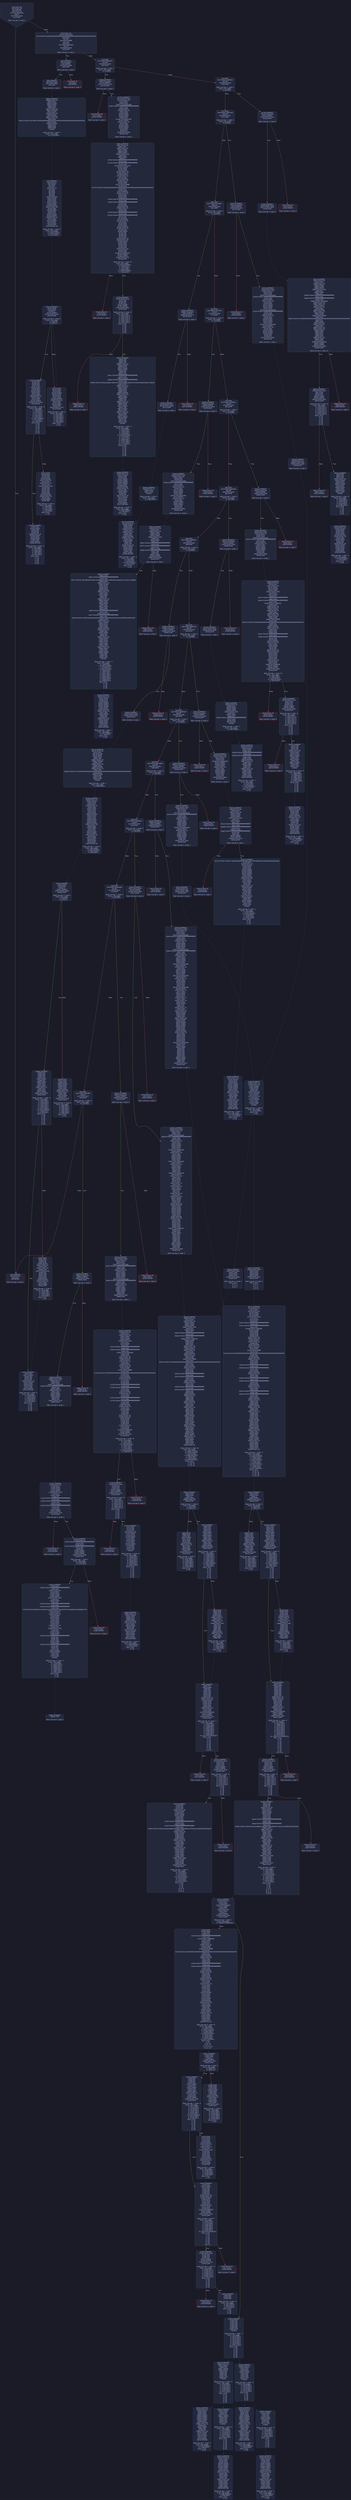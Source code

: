 digraph G {
    node [shape=box, style="filled, rounded", color="#565f89", fontcolor="#c0caf5", fontname="Helvetica", fillcolor="#24283b"];
    edge [color="#414868", fontcolor="#c0caf5", fontname="Helvetica"];
    bgcolor="#1a1b26";
    0 [ label = "[00] PUSH1 60
[02] PUSH1 40
[04] MSTORE
[05] PUSH1 04
[07] CALLDATASIZE
[08] LT
[09] PUSH2 00db
[0c] JUMPI

Stack size req: 0, sizeΔ: 0
" shape = invhouse]
    1 [ label = "[0d] PUSH1 00
[0f] CALLDATALOAD
[10] PUSH29 0100000000000000000000000000000000000000000000000000000000
[2e] SWAP1
[2f] DIV
[30] PUSH4 ffffffff
[35] AND
[36] DUP1
[37] PUSH4 06fdde03
[3c] EQ
[3d] PUSH2 00e0
[40] JUMPI

Stack size req: 0, sizeΔ: 1
"]
    2 [ label = "[41] DUP1
[42] PUSH4 095ea7b3
[47] EQ
[48] PUSH2 016e
[4b] JUMPI

Stack size req: 1, sizeΔ: 0
Entry->Op usage:
	0->71:EQ:1
"]
    3 [ label = "[4c] DUP1
[4d] PUSH4 18160ddd
[52] EQ
[53] PUSH2 01c8
[56] JUMPI

Stack size req: 1, sizeΔ: 0
Entry->Op usage:
	0->82:EQ:1
"]
    4 [ label = "[57] DUP1
[58] PUSH4 23b872dd
[5d] EQ
[5e] PUSH2 01f1
[61] JUMPI

Stack size req: 1, sizeΔ: 0
Entry->Op usage:
	0->93:EQ:1
"]
    5 [ label = "[62] DUP1
[63] PUSH4 313ce567
[68] EQ
[69] PUSH2 026a
[6c] JUMPI

Stack size req: 1, sizeΔ: 0
Entry->Op usage:
	0->104:EQ:1
"]
    6 [ label = "[6d] DUP1
[6e] PUSH4 40c10f19
[73] EQ
[74] PUSH2 0299
[77] JUMPI

Stack size req: 1, sizeΔ: 0
Entry->Op usage:
	0->115:EQ:1
"]
    7 [ label = "[78] DUP1
[79] PUSH4 70a08231
[7e] EQ
[7f] PUSH2 02f3
[82] JUMPI

Stack size req: 1, sizeΔ: 0
Entry->Op usage:
	0->126:EQ:1
"]
    8 [ label = "[83] DUP1
[84] PUSH4 8da5cb5b
[89] EQ
[8a] PUSH2 0340
[8d] JUMPI

Stack size req: 1, sizeΔ: 0
Entry->Op usage:
	0->137:EQ:1
"]
    9 [ label = "[8e] DUP1
[8f] PUSH4 95d89b41
[94] EQ
[95] PUSH2 0395
[98] JUMPI

Stack size req: 1, sizeΔ: 0
Entry->Op usage:
	0->148:EQ:1
"]
    10 [ label = "[99] DUP1
[9a] PUSH4 a66fd42b
[9f] EQ
[a0] PUSH2 0423
[a3] JUMPI

Stack size req: 1, sizeΔ: 0
Entry->Op usage:
	0->159:EQ:1
"]
    11 [ label = "[a4] DUP1
[a5] PUSH4 a9059cbb
[aa] EQ
[ab] PUSH2 0460
[ae] JUMPI

Stack size req: 1, sizeΔ: 0
Entry->Op usage:
	0->170:EQ:1
"]
    12 [ label = "[af] DUP1
[b0] PUSH4 ab67aa58
[b5] EQ
[b6] PUSH2 04ba
[b9] JUMPI

Stack size req: 1, sizeΔ: 0
Entry->Op usage:
	0->181:EQ:1
"]
    13 [ label = "[ba] DUP1
[bb] PUSH4 be45fd62
[c0] EQ
[c1] PUSH2 0576
[c4] JUMPI

Stack size req: 1, sizeΔ: 0
Entry->Op usage:
	0->192:EQ:1
"]
    14 [ label = "[c5] DUP1
[c6] PUSH4 dd62ed3e
[cb] EQ
[cc] PUSH2 0613
[cf] JUMPI

Stack size req: 1, sizeΔ: 0
Entry->Op usage:
	0->203:EQ:1
"]
    15 [ label = "[d0] DUP1
[d1] PUSH4 f2fde38b
[d6] EQ
[d7] PUSH2 067f
[da] JUMPI

Stack size req: 1, sizeΔ: 0
Entry->Op usage:
	0->214:EQ:1
"]
    16 [ label = "[db] JUMPDEST
[dc] PUSH1 00
[de] DUP1
[df] REVERT

Stack size req: 0, sizeΔ: 0
" color = "red"]
    17 [ label = "[e0] JUMPDEST
[e1] CALLVALUE
[e2] ISZERO
[e3] PUSH2 00eb
[e6] JUMPI

Stack size req: 0, sizeΔ: 0
"]
    18 [ label = "[e7] PUSH1 00
[e9] DUP1
[ea] REVERT

Stack size req: 0, sizeΔ: 0
" color = "red"]
    19 [ label = "[eb] JUMPDEST
[ec] PUSH2 00f3
[ef] PUSH2 06b8
[f2] JUMP

Stack size req: 0, sizeΔ: 1
"]
    20 [ label = "[f3] JUMPDEST
[f4] PUSH1 40
[f6] MLOAD
[f7] DUP1
[f8] DUP1
[f9] PUSH1 20
[fb] ADD
[fc] DUP3
[fd] DUP2
[fe] SUB
[ff] DUP3
[0100] MSTORE
[0101] DUP4
[0102] DUP2
[0103] DUP2
[0104] MLOAD
[0105] DUP2
[0106] MSTORE
[0107] PUSH1 20
[0109] ADD
[010a] SWAP2
[010b] POP
[010c] DUP1
[010d] MLOAD
[010e] SWAP1
[010f] PUSH1 20
[0111] ADD
[0112] SWAP1
[0113] DUP1
[0114] DUP4
[0115] DUP4
[0116] PUSH1 00

Stack size req: 1, sizeΔ: 9
Entry->Op usage:
	0->260:MLOAD:0
	0->269:MLOAD:0
	0->273:ADD:1
"]
    21 [ label = "[0118] JUMPDEST
[0119] DUP4
[011a] DUP2
[011b] LT
[011c] ISZERO
[011d] PUSH2 0133
[0120] JUMPI

Stack size req: 4, sizeΔ: 0
Entry->Op usage:
	0->283:LT:0
	3->283:LT:1
"]
    22 [ label = "[0121] DUP1
[0122] DUP3
[0123] ADD
[0124] MLOAD
[0125] DUP2
[0126] DUP5
[0127] ADD
[0128] MSTORE
[0129] PUSH1 20
[012b] DUP2
[012c] ADD
[012d] SWAP1
[012e] POP
[012f] PUSH2 0118
[0132] JUMP

Stack size req: 3, sizeΔ: 0
Entry->Op usage:
	0->291:ADD:1
	0->295:ADD:1
	0->300:ADD:0
	0->302:POP:0
	1->291:ADD:0
	2->295:ADD:0
Entry->Exit:
	0->😵
"]
    23 [ label = "[0133] JUMPDEST
[0134] POP
[0135] POP
[0136] POP
[0137] POP
[0138] SWAP1
[0139] POP
[013a] SWAP1
[013b] DUP2
[013c] ADD
[013d] SWAP1
[013e] PUSH1 1f
[0140] AND
[0141] DUP1
[0142] ISZERO
[0143] PUSH2 0160
[0146] JUMPI

Stack size req: 7, sizeΔ: -5
Entry->Op usage:
	0->308:POP:0
	1->309:POP:0
	2->310:POP:0
	3->311:POP:0
	4->316:ADD:0
	4->320:AND:1
	4->322:ISZERO:0
	5->313:POP:0
	6->316:ADD:1
Entry->Exit:
	0->😵
	1->😵
	2->😵
	3->😵
	4->0
	5->😵
	6->😵
"]
    24 [ label = "[0147] DUP1
[0148] DUP3
[0149] SUB
[014a] DUP1
[014b] MLOAD
[014c] PUSH1 01
[014e] DUP4
[014f] PUSH1 20
[0151] SUB
[0152] PUSH2 0100
[0155] EXP
[0156] SUB
[0157] NOT
[0158] AND
[0159] DUP2
[015a] MSTORE
[015b] PUSH1 20
[015d] ADD
[015e] SWAP2
[015f] POP

Stack size req: 2, sizeΔ: 0
Entry->Op usage:
	0->329:SUB:1
	0->337:SUB:1
	1->329:SUB:0
	1->351:POP:0
Entry->Exit:
	1->😵
"]
    25 [ label = "[0160] JUMPDEST
[0161] POP
[0162] SWAP3
[0163] POP
[0164] POP
[0165] POP
[0166] PUSH1 40
[0168] MLOAD
[0169] DUP1
[016a] SWAP2
[016b] SUB
[016c] SWAP1
[016d] RETURN

Stack size req: 5, sizeΔ: -5
Entry->Op usage:
	0->353:POP:0
	1->363:SUB:0
	2->356:POP:0
	3->357:POP:0
	4->355:POP:0
Entry->Exit:
	0->😵
	1->😵
	2->😵
	3->😵
	4->😵
" color = "darkblue"]
    26 [ label = "[016e] JUMPDEST
[016f] CALLVALUE
[0170] ISZERO
[0171] PUSH2 0179
[0174] JUMPI

Stack size req: 0, sizeΔ: 0
"]
    27 [ label = "[0175] PUSH1 00
[0177] DUP1
[0178] REVERT

Stack size req: 0, sizeΔ: 0
" color = "red"]
    28 [ label = "[0179] JUMPDEST
[017a] PUSH2 01ae
[017d] PUSH1 04
[017f] DUP1
[0180] DUP1
[0181] CALLDATALOAD
[0182] PUSH20 ffffffffffffffffffffffffffffffffffffffff
[0197] AND
[0198] SWAP1
[0199] PUSH1 20
[019b] ADD
[019c] SWAP1
[019d] SWAP2
[019e] SWAP1
[019f] DUP1
[01a0] CALLDATALOAD
[01a1] SWAP1
[01a2] PUSH1 20
[01a4] ADD
[01a5] SWAP1
[01a6] SWAP2
[01a7] SWAP1
[01a8] POP
[01a9] POP
[01aa] PUSH2 06f1
[01ad] JUMP

Stack size req: 0, sizeΔ: 3
"]
    29 [ label = "[01ae] JUMPDEST
[01af] PUSH1 40
[01b1] MLOAD
[01b2] DUP1
[01b3] DUP3
[01b4] ISZERO
[01b5] ISZERO
[01b6] ISZERO
[01b7] ISZERO
[01b8] DUP2
[01b9] MSTORE
[01ba] PUSH1 20
[01bc] ADD
[01bd] SWAP2
[01be] POP
[01bf] POP
[01c0] PUSH1 40
[01c2] MLOAD
[01c3] DUP1
[01c4] SWAP2
[01c5] SUB
[01c6] SWAP1
[01c7] RETURN

Stack size req: 1, sizeΔ: -1
Entry->Op usage:
	0->436:ISZERO:0
	0->446:POP:0
Entry->Exit:
	0->😵
" color = "darkblue"]
    30 [ label = "[01c8] JUMPDEST
[01c9] CALLVALUE
[01ca] ISZERO
[01cb] PUSH2 01d3
[01ce] JUMPI

Stack size req: 0, sizeΔ: 0
"]
    31 [ label = "[01cf] PUSH1 00
[01d1] DUP1
[01d2] REVERT

Stack size req: 0, sizeΔ: 0
" color = "red"]
    32 [ label = "[01d3] JUMPDEST
[01d4] PUSH2 01db
[01d7] PUSH2 087e
[01da] JUMP

Stack size req: 0, sizeΔ: 1
"]
    33 [ label = "[01db] JUMPDEST
[01dc] PUSH1 40
[01de] MLOAD
[01df] DUP1
[01e0] DUP3
[01e1] DUP2
[01e2] MSTORE
[01e3] PUSH1 20
[01e5] ADD
[01e6] SWAP2
[01e7] POP
[01e8] POP
[01e9] PUSH1 40
[01eb] MLOAD
[01ec] DUP1
[01ed] SWAP2
[01ee] SUB
[01ef] SWAP1
[01f0] RETURN

Stack size req: 1, sizeΔ: -1
Entry->Op usage:
	0->482:MSTORE:1
	0->487:POP:0
Entry->Exit:
	0->😵
" color = "darkblue"]
    34 [ label = "[01f1] JUMPDEST
[01f2] CALLVALUE
[01f3] ISZERO
[01f4] PUSH2 01fc
[01f7] JUMPI

Stack size req: 0, sizeΔ: 0
"]
    35 [ label = "[01f8] PUSH1 00
[01fa] DUP1
[01fb] REVERT

Stack size req: 0, sizeΔ: 0
" color = "red"]
    36 [ label = "[01fc] JUMPDEST
[01fd] PUSH2 0250
[0200] PUSH1 04
[0202] DUP1
[0203] DUP1
[0204] CALLDATALOAD
[0205] PUSH20 ffffffffffffffffffffffffffffffffffffffff
[021a] AND
[021b] SWAP1
[021c] PUSH1 20
[021e] ADD
[021f] SWAP1
[0220] SWAP2
[0221] SWAP1
[0222] DUP1
[0223] CALLDATALOAD
[0224] PUSH20 ffffffffffffffffffffffffffffffffffffffff
[0239] AND
[023a] SWAP1
[023b] PUSH1 20
[023d] ADD
[023e] SWAP1
[023f] SWAP2
[0240] SWAP1
[0241] DUP1
[0242] CALLDATALOAD
[0243] SWAP1
[0244] PUSH1 20
[0246] ADD
[0247] SWAP1
[0248] SWAP2
[0249] SWAP1
[024a] POP
[024b] POP
[024c] PUSH2 092d
[024f] JUMP

Stack size req: 0, sizeΔ: 4
"]
    37 [ label = "[0250] JUMPDEST
[0251] PUSH1 40
[0253] MLOAD
[0254] DUP1
[0255] DUP3
[0256] ISZERO
[0257] ISZERO
[0258] ISZERO
[0259] ISZERO
[025a] DUP2
[025b] MSTORE
[025c] PUSH1 20
[025e] ADD
[025f] SWAP2
[0260] POP
[0261] POP
[0262] PUSH1 40
[0264] MLOAD
[0265] DUP1
[0266] SWAP2
[0267] SUB
[0268] SWAP1
[0269] RETURN

Stack size req: 1, sizeΔ: -1
Entry->Op usage:
	0->598:ISZERO:0
	0->608:POP:0
Entry->Exit:
	0->😵
" color = "darkblue"]
    38 [ label = "[026a] JUMPDEST
[026b] CALLVALUE
[026c] ISZERO
[026d] PUSH2 0275
[0270] JUMPI

Stack size req: 0, sizeΔ: 0
"]
    39 [ label = "[0271] PUSH1 00
[0273] DUP1
[0274] REVERT

Stack size req: 0, sizeΔ: 0
" color = "red"]
    40 [ label = "[0275] JUMPDEST
[0276] PUSH2 027d
[0279] PUSH2 094d
[027c] JUMP

Stack size req: 0, sizeΔ: 1
"]
    41 [ label = "[027d] JUMPDEST
[027e] PUSH1 40
[0280] MLOAD
[0281] DUP1
[0282] DUP3
[0283] PUSH1 ff
[0285] AND
[0286] PUSH1 ff
[0288] AND
[0289] DUP2
[028a] MSTORE
[028b] PUSH1 20
[028d] ADD
[028e] SWAP2
[028f] POP
[0290] POP
[0291] PUSH1 40
[0293] MLOAD
[0294] DUP1
[0295] SWAP2
[0296] SUB
[0297] SWAP1
[0298] RETURN

Stack size req: 1, sizeΔ: -1
Entry->Op usage:
	0->645:AND:1
	0->648:AND:1
	0->650:MSTORE:1
	0->655:POP:0
Entry->Exit:
	0->😵
" color = "darkblue"]
    42 [ label = "[0299] JUMPDEST
[029a] CALLVALUE
[029b] ISZERO
[029c] PUSH2 02a4
[029f] JUMPI

Stack size req: 0, sizeΔ: 0
"]
    43 [ label = "[02a0] PUSH1 00
[02a2] DUP1
[02a3] REVERT

Stack size req: 0, sizeΔ: 0
" color = "red"]
    44 [ label = "[02a4] JUMPDEST
[02a5] PUSH2 02d9
[02a8] PUSH1 04
[02aa] DUP1
[02ab] DUP1
[02ac] CALLDATALOAD
[02ad] PUSH20 ffffffffffffffffffffffffffffffffffffffff
[02c2] AND
[02c3] SWAP1
[02c4] PUSH1 20
[02c6] ADD
[02c7] SWAP1
[02c8] SWAP2
[02c9] SWAP1
[02ca] DUP1
[02cb] CALLDATALOAD
[02cc] SWAP1
[02cd] PUSH1 20
[02cf] ADD
[02d0] SWAP1
[02d1] SWAP2
[02d2] SWAP1
[02d3] POP
[02d4] POP
[02d5] PUSH2 0952
[02d8] JUMP

Stack size req: 0, sizeΔ: 3
"]
    45 [ label = "[02d9] JUMPDEST
[02da] PUSH1 40
[02dc] MLOAD
[02dd] DUP1
[02de] DUP3
[02df] ISZERO
[02e0] ISZERO
[02e1] ISZERO
[02e2] ISZERO
[02e3] DUP2
[02e4] MSTORE
[02e5] PUSH1 20
[02e7] ADD
[02e8] SWAP2
[02e9] POP
[02ea] POP
[02eb] PUSH1 40
[02ed] MLOAD
[02ee] DUP1
[02ef] SWAP2
[02f0] SUB
[02f1] SWAP1
[02f2] RETURN

Stack size req: 1, sizeΔ: -1
Entry->Op usage:
	0->735:ISZERO:0
	0->745:POP:0
Entry->Exit:
	0->😵
" color = "darkblue"]
    46 [ label = "[02f3] JUMPDEST
[02f4] CALLVALUE
[02f5] ISZERO
[02f6] PUSH2 02fe
[02f9] JUMPI

Stack size req: 0, sizeΔ: 0
"]
    47 [ label = "[02fa] PUSH1 00
[02fc] DUP1
[02fd] REVERT

Stack size req: 0, sizeΔ: 0
" color = "red"]
    48 [ label = "[02fe] JUMPDEST
[02ff] PUSH2 032a
[0302] PUSH1 04
[0304] DUP1
[0305] DUP1
[0306] CALLDATALOAD
[0307] PUSH20 ffffffffffffffffffffffffffffffffffffffff
[031c] AND
[031d] SWAP1
[031e] PUSH1 20
[0320] ADD
[0321] SWAP1
[0322] SWAP2
[0323] SWAP1
[0324] POP
[0325] POP
[0326] PUSH2 0a6d
[0329] JUMP

Stack size req: 0, sizeΔ: 2
"]
    49 [ label = "[032a] JUMPDEST
[032b] PUSH1 40
[032d] MLOAD
[032e] DUP1
[032f] DUP3
[0330] DUP2
[0331] MSTORE
[0332] PUSH1 20
[0334] ADD
[0335] SWAP2
[0336] POP
[0337] POP
[0338] PUSH1 40
[033a] MLOAD
[033b] DUP1
[033c] SWAP2
[033d] SUB
[033e] SWAP1
[033f] RETURN

Stack size req: 1, sizeΔ: -1
Entry->Op usage:
	0->817:MSTORE:1
	0->822:POP:0
Entry->Exit:
	0->😵
" color = "darkblue"]
    50 [ label = "[0340] JUMPDEST
[0341] CALLVALUE
[0342] ISZERO
[0343] PUSH2 034b
[0346] JUMPI

Stack size req: 0, sizeΔ: 0
"]
    51 [ label = "[0347] PUSH1 00
[0349] DUP1
[034a] REVERT

Stack size req: 0, sizeΔ: 0
" color = "red"]
    52 [ label = "[034b] JUMPDEST
[034c] PUSH2 0353
[034f] PUSH2 0b55
[0352] JUMP

Stack size req: 0, sizeΔ: 1
"]
    53 [ label = "[0353] JUMPDEST
[0354] PUSH1 40
[0356] MLOAD
[0357] DUP1
[0358] DUP3
[0359] PUSH20 ffffffffffffffffffffffffffffffffffffffff
[036e] AND
[036f] PUSH20 ffffffffffffffffffffffffffffffffffffffff
[0384] AND
[0385] DUP2
[0386] MSTORE
[0387] PUSH1 20
[0389] ADD
[038a] SWAP2
[038b] POP
[038c] POP
[038d] PUSH1 40
[038f] MLOAD
[0390] DUP1
[0391] SWAP2
[0392] SUB
[0393] SWAP1
[0394] RETURN

Stack size req: 1, sizeΔ: -1
Entry->Op usage:
	0->878:AND:1
	0->900:AND:1
	0->902:MSTORE:1
	0->907:POP:0
Entry->Exit:
	0->😵
" color = "darkblue"]
    54 [ label = "[0395] JUMPDEST
[0396] CALLVALUE
[0397] ISZERO
[0398] PUSH2 03a0
[039b] JUMPI

Stack size req: 0, sizeΔ: 0
"]
    55 [ label = "[039c] PUSH1 00
[039e] DUP1
[039f] REVERT

Stack size req: 0, sizeΔ: 0
" color = "red"]
    56 [ label = "[03a0] JUMPDEST
[03a1] PUSH2 03a8
[03a4] PUSH2 0b7a
[03a7] JUMP

Stack size req: 0, sizeΔ: 1
"]
    57 [ label = "[03a8] JUMPDEST
[03a9] PUSH1 40
[03ab] MLOAD
[03ac] DUP1
[03ad] DUP1
[03ae] PUSH1 20
[03b0] ADD
[03b1] DUP3
[03b2] DUP2
[03b3] SUB
[03b4] DUP3
[03b5] MSTORE
[03b6] DUP4
[03b7] DUP2
[03b8] DUP2
[03b9] MLOAD
[03ba] DUP2
[03bb] MSTORE
[03bc] PUSH1 20
[03be] ADD
[03bf] SWAP2
[03c0] POP
[03c1] DUP1
[03c2] MLOAD
[03c3] SWAP1
[03c4] PUSH1 20
[03c6] ADD
[03c7] SWAP1
[03c8] DUP1
[03c9] DUP4
[03ca] DUP4
[03cb] PUSH1 00

Stack size req: 1, sizeΔ: 9
Entry->Op usage:
	0->953:MLOAD:0
	0->962:MLOAD:0
	0->966:ADD:1
"]
    58 [ label = "[03cd] JUMPDEST
[03ce] DUP4
[03cf] DUP2
[03d0] LT
[03d1] ISZERO
[03d2] PUSH2 03e8
[03d5] JUMPI

Stack size req: 4, sizeΔ: 0
Entry->Op usage:
	0->976:LT:0
	3->976:LT:1
"]
    59 [ label = "[03d6] DUP1
[03d7] DUP3
[03d8] ADD
[03d9] MLOAD
[03da] DUP2
[03db] DUP5
[03dc] ADD
[03dd] MSTORE
[03de] PUSH1 20
[03e0] DUP2
[03e1] ADD
[03e2] SWAP1
[03e3] POP
[03e4] PUSH2 03cd
[03e7] JUMP

Stack size req: 3, sizeΔ: 0
Entry->Op usage:
	0->984:ADD:1
	0->988:ADD:1
	0->993:ADD:0
	0->995:POP:0
	1->984:ADD:0
	2->988:ADD:0
Entry->Exit:
	0->😵
"]
    60 [ label = "[03e8] JUMPDEST
[03e9] POP
[03ea] POP
[03eb] POP
[03ec] POP
[03ed] SWAP1
[03ee] POP
[03ef] SWAP1
[03f0] DUP2
[03f1] ADD
[03f2] SWAP1
[03f3] PUSH1 1f
[03f5] AND
[03f6] DUP1
[03f7] ISZERO
[03f8] PUSH2 0415
[03fb] JUMPI

Stack size req: 7, sizeΔ: -5
Entry->Op usage:
	0->1001:POP:0
	1->1002:POP:0
	2->1003:POP:0
	3->1004:POP:0
	4->1009:ADD:0
	4->1013:AND:1
	4->1015:ISZERO:0
	5->1006:POP:0
	6->1009:ADD:1
Entry->Exit:
	0->😵
	1->😵
	2->😵
	3->😵
	4->0
	5->😵
	6->😵
"]
    61 [ label = "[03fc] DUP1
[03fd] DUP3
[03fe] SUB
[03ff] DUP1
[0400] MLOAD
[0401] PUSH1 01
[0403] DUP4
[0404] PUSH1 20
[0406] SUB
[0407] PUSH2 0100
[040a] EXP
[040b] SUB
[040c] NOT
[040d] AND
[040e] DUP2
[040f] MSTORE
[0410] PUSH1 20
[0412] ADD
[0413] SWAP2
[0414] POP

Stack size req: 2, sizeΔ: 0
Entry->Op usage:
	0->1022:SUB:1
	0->1030:SUB:1
	1->1022:SUB:0
	1->1044:POP:0
Entry->Exit:
	1->😵
"]
    62 [ label = "[0415] JUMPDEST
[0416] POP
[0417] SWAP3
[0418] POP
[0419] POP
[041a] POP
[041b] PUSH1 40
[041d] MLOAD
[041e] DUP1
[041f] SWAP2
[0420] SUB
[0421] SWAP1
[0422] RETURN

Stack size req: 5, sizeΔ: -5
Entry->Op usage:
	0->1046:POP:0
	1->1056:SUB:0
	2->1049:POP:0
	3->1050:POP:0
	4->1048:POP:0
Entry->Exit:
	0->😵
	1->😵
	2->😵
	3->😵
	4->😵
" color = "darkblue"]
    63 [ label = "[0423] JUMPDEST
[0424] CALLVALUE
[0425] ISZERO
[0426] PUSH2 042e
[0429] JUMPI

Stack size req: 0, sizeΔ: 0
"]
    64 [ label = "[042a] PUSH1 00
[042c] DUP1
[042d] REVERT

Stack size req: 0, sizeΔ: 0
" color = "red"]
    65 [ label = "[042e] JUMPDEST
[042f] PUSH2 0446
[0432] PUSH1 04
[0434] DUP1
[0435] DUP1
[0436] CALLDATALOAD
[0437] ISZERO
[0438] ISZERO
[0439] SWAP1
[043a] PUSH1 20
[043c] ADD
[043d] SWAP1
[043e] SWAP2
[043f] SWAP1
[0440] POP
[0441] POP
[0442] PUSH2 0bb3
[0445] JUMP

Stack size req: 0, sizeΔ: 2
"]
    66 [ label = "[0446] JUMPDEST
[0447] PUSH1 40
[0449] MLOAD
[044a] DUP1
[044b] DUP3
[044c] ISZERO
[044d] ISZERO
[044e] ISZERO
[044f] ISZERO
[0450] DUP2
[0451] MSTORE
[0452] PUSH1 20
[0454] ADD
[0455] SWAP2
[0456] POP
[0457] POP
[0458] PUSH1 40
[045a] MLOAD
[045b] DUP1
[045c] SWAP2
[045d] SUB
[045e] SWAP1
[045f] RETURN

Stack size req: 1, sizeΔ: -1
Entry->Op usage:
	0->1100:ISZERO:0
	0->1110:POP:0
Entry->Exit:
	0->😵
" color = "darkblue"]
    67 [ label = "[0460] JUMPDEST
[0461] CALLVALUE
[0462] ISZERO
[0463] PUSH2 046b
[0466] JUMPI

Stack size req: 0, sizeΔ: 0
"]
    68 [ label = "[0467] PUSH1 00
[0469] DUP1
[046a] REVERT

Stack size req: 0, sizeΔ: 0
" color = "red"]
    69 [ label = "[046b] JUMPDEST
[046c] PUSH2 04a0
[046f] PUSH1 04
[0471] DUP1
[0472] DUP1
[0473] CALLDATALOAD
[0474] PUSH20 ffffffffffffffffffffffffffffffffffffffff
[0489] AND
[048a] SWAP1
[048b] PUSH1 20
[048d] ADD
[048e] SWAP1
[048f] SWAP2
[0490] SWAP1
[0491] DUP1
[0492] CALLDATALOAD
[0493] SWAP1
[0494] PUSH1 20
[0496] ADD
[0497] SWAP1
[0498] SWAP2
[0499] SWAP1
[049a] POP
[049b] POP
[049c] PUSH2 0c54
[049f] JUMP

Stack size req: 0, sizeΔ: 3
"]
    70 [ label = "[04a0] JUMPDEST
[04a1] PUSH1 40
[04a3] MLOAD
[04a4] DUP1
[04a5] DUP3
[04a6] ISZERO
[04a7] ISZERO
[04a8] ISZERO
[04a9] ISZERO
[04aa] DUP2
[04ab] MSTORE
[04ac] PUSH1 20
[04ae] ADD
[04af] SWAP2
[04b0] POP
[04b1] POP
[04b2] PUSH1 40
[04b4] MLOAD
[04b5] DUP1
[04b6] SWAP2
[04b7] SUB
[04b8] SWAP1
[04b9] RETURN

Stack size req: 1, sizeΔ: -1
Entry->Op usage:
	0->1190:ISZERO:0
	0->1200:POP:0
Entry->Exit:
	0->😵
" color = "darkblue"]
    71 [ label = "[04ba] JUMPDEST
[04bb] CALLVALUE
[04bc] ISZERO
[04bd] PUSH2 04c5
[04c0] JUMPI

Stack size req: 0, sizeΔ: 0
"]
    72 [ label = "[04c1] PUSH1 00
[04c3] DUP1
[04c4] REVERT

Stack size req: 0, sizeΔ: 0
" color = "red"]
    73 [ label = "[04c5] JUMPDEST
[04c6] PUSH2 055c
[04c9] PUSH1 04
[04cb] DUP1
[04cc] DUP1
[04cd] CALLDATALOAD
[04ce] PUSH20 ffffffffffffffffffffffffffffffffffffffff
[04e3] AND
[04e4] SWAP1
[04e5] PUSH1 20
[04e7] ADD
[04e8] SWAP1
[04e9] SWAP2
[04ea] SWAP1
[04eb] DUP1
[04ec] CALLDATALOAD
[04ed] PUSH20 ffffffffffffffffffffffffffffffffffffffff
[0502] AND
[0503] SWAP1
[0504] PUSH1 20
[0506] ADD
[0507] SWAP1
[0508] SWAP2
[0509] SWAP1
[050a] DUP1
[050b] CALLDATALOAD
[050c] SWAP1
[050d] PUSH1 20
[050f] ADD
[0510] SWAP1
[0511] SWAP2
[0512] SWAP1
[0513] DUP1
[0514] CALLDATALOAD
[0515] SWAP1
[0516] PUSH1 20
[0518] ADD
[0519] SWAP1
[051a] DUP3
[051b] ADD
[051c] DUP1
[051d] CALLDATALOAD
[051e] SWAP1
[051f] PUSH1 20
[0521] ADD
[0522] SWAP1
[0523] DUP1
[0524] DUP1
[0525] PUSH1 1f
[0527] ADD
[0528] PUSH1 20
[052a] DUP1
[052b] SWAP2
[052c] DIV
[052d] MUL
[052e] PUSH1 20
[0530] ADD
[0531] PUSH1 40
[0533] MLOAD
[0534] SWAP1
[0535] DUP2
[0536] ADD
[0537] PUSH1 40
[0539] MSTORE
[053a] DUP1
[053b] SWAP4
[053c] SWAP3
[053d] SWAP2
[053e] SWAP1
[053f] DUP2
[0540] DUP2
[0541] MSTORE
[0542] PUSH1 20
[0544] ADD
[0545] DUP4
[0546] DUP4
[0547] DUP1
[0548] DUP3
[0549] DUP5
[054a] CALLDATACOPY
[054b] DUP3
[054c] ADD
[054d] SWAP2
[054e] POP
[054f] POP
[0550] POP
[0551] POP
[0552] POP
[0553] POP
[0554] SWAP2
[0555] SWAP1
[0556] POP
[0557] POP
[0558] PUSH2 0c72
[055b] JUMP

Stack size req: 0, sizeΔ: 5
"]
    74 [ label = "[055c] JUMPDEST
[055d] PUSH1 40
[055f] MLOAD
[0560] DUP1
[0561] DUP3
[0562] ISZERO
[0563] ISZERO
[0564] ISZERO
[0565] ISZERO
[0566] DUP2
[0567] MSTORE
[0568] PUSH1 20
[056a] ADD
[056b] SWAP2
[056c] POP
[056d] POP
[056e] PUSH1 40
[0570] MLOAD
[0571] DUP1
[0572] SWAP2
[0573] SUB
[0574] SWAP1
[0575] RETURN

Stack size req: 1, sizeΔ: -1
Entry->Op usage:
	0->1378:ISZERO:0
	0->1388:POP:0
Entry->Exit:
	0->😵
" color = "darkblue"]
    75 [ label = "[0576] JUMPDEST
[0577] CALLVALUE
[0578] ISZERO
[0579] PUSH2 0581
[057c] JUMPI

Stack size req: 0, sizeΔ: 0
"]
    76 [ label = "[057d] PUSH1 00
[057f] DUP1
[0580] REVERT

Stack size req: 0, sizeΔ: 0
" color = "red"]
    77 [ label = "[0581] JUMPDEST
[0582] PUSH2 05f9
[0585] PUSH1 04
[0587] DUP1
[0588] DUP1
[0589] CALLDATALOAD
[058a] PUSH20 ffffffffffffffffffffffffffffffffffffffff
[059f] AND
[05a0] SWAP1
[05a1] PUSH1 20
[05a3] ADD
[05a4] SWAP1
[05a5] SWAP2
[05a6] SWAP1
[05a7] DUP1
[05a8] CALLDATALOAD
[05a9] SWAP1
[05aa] PUSH1 20
[05ac] ADD
[05ad] SWAP1
[05ae] SWAP2
[05af] SWAP1
[05b0] DUP1
[05b1] CALLDATALOAD
[05b2] SWAP1
[05b3] PUSH1 20
[05b5] ADD
[05b6] SWAP1
[05b7] DUP3
[05b8] ADD
[05b9] DUP1
[05ba] CALLDATALOAD
[05bb] SWAP1
[05bc] PUSH1 20
[05be] ADD
[05bf] SWAP1
[05c0] DUP1
[05c1] DUP1
[05c2] PUSH1 1f
[05c4] ADD
[05c5] PUSH1 20
[05c7] DUP1
[05c8] SWAP2
[05c9] DIV
[05ca] MUL
[05cb] PUSH1 20
[05cd] ADD
[05ce] PUSH1 40
[05d0] MLOAD
[05d1] SWAP1
[05d2] DUP2
[05d3] ADD
[05d4] PUSH1 40
[05d6] MSTORE
[05d7] DUP1
[05d8] SWAP4
[05d9] SWAP3
[05da] SWAP2
[05db] SWAP1
[05dc] DUP2
[05dd] DUP2
[05de] MSTORE
[05df] PUSH1 20
[05e1] ADD
[05e2] DUP4
[05e3] DUP4
[05e4] DUP1
[05e5] DUP3
[05e6] DUP5
[05e7] CALLDATACOPY
[05e8] DUP3
[05e9] ADD
[05ea] SWAP2
[05eb] POP
[05ec] POP
[05ed] POP
[05ee] POP
[05ef] POP
[05f0] POP
[05f1] SWAP2
[05f2] SWAP1
[05f3] POP
[05f4] POP
[05f5] PUSH2 0eae
[05f8] JUMP

Stack size req: 0, sizeΔ: 4
"]
    78 [ label = "[05f9] JUMPDEST
[05fa] PUSH1 40
[05fc] MLOAD
[05fd] DUP1
[05fe] DUP3
[05ff] ISZERO
[0600] ISZERO
[0601] ISZERO
[0602] ISZERO
[0603] DUP2
[0604] MSTORE
[0605] PUSH1 20
[0607] ADD
[0608] SWAP2
[0609] POP
[060a] POP
[060b] PUSH1 40
[060d] MLOAD
[060e] DUP1
[060f] SWAP2
[0610] SUB
[0611] SWAP1
[0612] RETURN

Stack size req: 1, sizeΔ: -1
Entry->Op usage:
	0->1535:ISZERO:0
	0->1545:POP:0
Entry->Exit:
	0->😵
" color = "darkblue"]
    79 [ label = "[0613] JUMPDEST
[0614] CALLVALUE
[0615] ISZERO
[0616] PUSH2 061e
[0619] JUMPI

Stack size req: 0, sizeΔ: 0
"]
    80 [ label = "[061a] PUSH1 00
[061c] DUP1
[061d] REVERT

Stack size req: 0, sizeΔ: 0
" color = "red"]
    81 [ label = "[061e] JUMPDEST
[061f] PUSH2 0669
[0622] PUSH1 04
[0624] DUP1
[0625] DUP1
[0626] CALLDATALOAD
[0627] PUSH20 ffffffffffffffffffffffffffffffffffffffff
[063c] AND
[063d] SWAP1
[063e] PUSH1 20
[0640] ADD
[0641] SWAP1
[0642] SWAP2
[0643] SWAP1
[0644] DUP1
[0645] CALLDATALOAD
[0646] PUSH20 ffffffffffffffffffffffffffffffffffffffff
[065b] AND
[065c] SWAP1
[065d] PUSH1 20
[065f] ADD
[0660] SWAP1
[0661] SWAP2
[0662] SWAP1
[0663] POP
[0664] POP
[0665] PUSH2 10b5
[0668] JUMP

Stack size req: 0, sizeΔ: 3
"]
    82 [ label = "[0669] JUMPDEST
[066a] PUSH1 40
[066c] MLOAD
[066d] DUP1
[066e] DUP3
[066f] DUP2
[0670] MSTORE
[0671] PUSH1 20
[0673] ADD
[0674] SWAP2
[0675] POP
[0676] POP
[0677] PUSH1 40
[0679] MLOAD
[067a] DUP1
[067b] SWAP2
[067c] SUB
[067d] SWAP1
[067e] RETURN

Stack size req: 1, sizeΔ: -1
Entry->Op usage:
	0->1648:MSTORE:1
	0->1653:POP:0
Entry->Exit:
	0->😵
" color = "darkblue"]
    83 [ label = "[067f] JUMPDEST
[0680] CALLVALUE
[0681] ISZERO
[0682] PUSH2 068a
[0685] JUMPI

Stack size req: 0, sizeΔ: 0
"]
    84 [ label = "[0686] PUSH1 00
[0688] DUP1
[0689] REVERT

Stack size req: 0, sizeΔ: 0
" color = "red"]
    85 [ label = "[068a] JUMPDEST
[068b] PUSH2 06b6
[068e] PUSH1 04
[0690] DUP1
[0691] DUP1
[0692] CALLDATALOAD
[0693] PUSH20 ffffffffffffffffffffffffffffffffffffffff
[06a8] AND
[06a9] SWAP1
[06aa] PUSH1 20
[06ac] ADD
[06ad] SWAP1
[06ae] SWAP2
[06af] SWAP1
[06b0] POP
[06b1] POP
[06b2] PUSH2 11d2
[06b5] JUMP

Stack size req: 0, sizeΔ: 2
"]
    86 [ label = "[06b6] JUMPDEST
[06b7] STOP

Stack size req: 0, sizeΔ: 0
" color = "darkblue"]
    87 [ label = "[06b8] JUMPDEST
[06b9] PUSH1 40
[06bb] DUP1
[06bc] MLOAD
[06bd] SWAP1
[06be] DUP2
[06bf] ADD
[06c0] PUSH1 40
[06c2] MSTORE
[06c3] DUP1
[06c4] PUSH1 0b
[06c6] DUP2
[06c7] MSTORE
[06c8] PUSH1 20
[06ca] ADD
[06cb] PUSH32 534750617920546f6b656e000000000000000000000000000000000000000000
[06ec] DUP2
[06ed] MSTORE
[06ee] POP
[06ef] DUP2
[06f0] JUMP
Indirect!

Stack size req: 1, sizeΔ: 1
Entry->Op usage:
	0->1776:JUMP:0
" color = "teal"]
    88 [ label = "[06f1] JUMPDEST
[06f2] PUSH1 00
[06f4] DUP1
[06f5] PUSH1 00
[06f7] SWAP1
[06f8] SLOAD
[06f9] SWAP1
[06fa] PUSH2 0100
[06fd] EXP
[06fe] SWAP1
[06ff] DIV
[0700] PUSH20 ffffffffffffffffffffffffffffffffffffffff
[0715] AND
[0716] PUSH20 ffffffffffffffffffffffffffffffffffffffff
[072b] AND
[072c] PUSH4 e1f21c67
[0731] CALLER
[0732] DUP6
[0733] DUP6
[0734] PUSH1 00
[0736] PUSH1 40
[0738] MLOAD
[0739] PUSH1 20
[073b] ADD
[073c] MSTORE
[073d] PUSH1 40
[073f] MLOAD
[0740] DUP5
[0741] PUSH4 ffffffff
[0746] AND
[0747] PUSH29 0100000000000000000000000000000000000000000000000000000000
[0765] MUL
[0766] DUP2
[0767] MSTORE
[0768] PUSH1 04
[076a] ADD
[076b] DUP1
[076c] DUP5
[076d] PUSH20 ffffffffffffffffffffffffffffffffffffffff
[0782] AND
[0783] PUSH20 ffffffffffffffffffffffffffffffffffffffff
[0798] AND
[0799] DUP2
[079a] MSTORE
[079b] PUSH1 20
[079d] ADD
[079e] DUP4
[079f] PUSH20 ffffffffffffffffffffffffffffffffffffffff
[07b4] AND
[07b5] PUSH20 ffffffffffffffffffffffffffffffffffffffff
[07ca] AND
[07cb] DUP2
[07cc] MSTORE
[07cd] PUSH1 20
[07cf] ADD
[07d0] DUP3
[07d1] DUP2
[07d2] MSTORE
[07d3] PUSH1 20
[07d5] ADD
[07d6] SWAP4
[07d7] POP
[07d8] POP
[07d9] POP
[07da] POP
[07db] PUSH1 20
[07dd] PUSH1 40
[07df] MLOAD
[07e0] DUP1
[07e1] DUP4
[07e2] SUB
[07e3] DUP2
[07e4] PUSH1 00
[07e6] DUP8
[07e7] DUP1
[07e8] EXTCODESIZE
[07e9] ISZERO
[07ea] ISZERO
[07eb] PUSH2 07f3
[07ee] JUMPI

Stack size req: 2, sizeΔ: 10
Entry->Op usage:
	0->2002:MSTORE:1
	0->2009:POP:0
	1->1972:AND:1
	1->1994:AND:1
	1->1996:MSTORE:1
	1->2010:POP:0
"]
    89 [ label = "[07ef] PUSH1 00
[07f1] DUP1
[07f2] REVERT

Stack size req: 0, sizeΔ: 0
" color = "red"]
    90 [ label = "[07f3] JUMPDEST
[07f4] PUSH2 02c6
[07f7] GAS
[07f8] SUB
[07f9] CALL
[07fa] ISZERO
[07fb] ISZERO
[07fc] PUSH2 0804
[07ff] JUMPI

Stack size req: 6, sizeΔ: -6
Entry->Op usage:
	0->2041:CALL:1
	1->2041:CALL:2
	2->2041:CALL:3
	3->2041:CALL:4
	4->2041:CALL:5
	5->2041:CALL:6
Entry->Exit:
	0->😵
	1->😵
	2->😵
	3->😵
	4->😵
	5->😵
"]
    91 [ label = "[0800] PUSH1 00
[0802] DUP1
[0803] REVERT

Stack size req: 0, sizeΔ: 0
" color = "red"]
    92 [ label = "[0804] JUMPDEST
[0805] POP
[0806] POP
[0807] POP
[0808] PUSH1 40
[080a] MLOAD
[080b] DUP1
[080c] MLOAD
[080d] SWAP1
[080e] POP
[080f] POP
[0810] DUP3
[0811] PUSH20 ffffffffffffffffffffffffffffffffffffffff
[0826] AND
[0827] CALLER
[0828] PUSH20 ffffffffffffffffffffffffffffffffffffffff
[083d] AND
[083e] PUSH32 8c5be1e5ebec7d5bd14f71427d1e84f3dd0314c0f7b2291e5b200ac8c7c3b925
[085f] DUP5
[0860] PUSH1 40
[0862] MLOAD
[0863] DUP1
[0864] DUP3
[0865] DUP2
[0866] MSTORE
[0867] PUSH1 20
[0869] ADD
[086a] SWAP2
[086b] POP
[086c] POP
[086d] PUSH1 40
[086f] MLOAD
[0870] DUP1
[0871] SWAP2
[0872] SUB
[0873] SWAP1
[0874] LOG3
[0875] PUSH1 01
[0877] SWAP1
[0878] POP
[0879] SWAP3
[087a] SWAP2
[087b] POP
[087c] POP
[087d] JUMP
Indirect!

Stack size req: 7, sizeΔ: -6
Entry->Op usage:
	0->2053:POP:0
	1->2054:POP:0
	2->2055:POP:0
	3->2168:POP:0
	4->2150:MSTORE:1
	4->2155:POP:0
	4->2172:POP:0
	5->2086:AND:1
	5->2164:LOG3:4
	5->2171:POP:0
	6->2173:JUMP:0
Entry->Exit:
	0->😵
	1->😵
	2->😵
	3->😵
	4->😵
	5->😵
	6->😵
" color = "teal"]
    93 [ label = "[087e] JUMPDEST
[087f] PUSH1 00
[0881] DUP1
[0882] PUSH1 00
[0884] SWAP1
[0885] SLOAD
[0886] SWAP1
[0887] PUSH2 0100
[088a] EXP
[088b] SWAP1
[088c] DIV
[088d] PUSH20 ffffffffffffffffffffffffffffffffffffffff
[08a2] AND
[08a3] PUSH20 ffffffffffffffffffffffffffffffffffffffff
[08b8] AND
[08b9] PUSH4 18160ddd
[08be] PUSH1 00
[08c0] PUSH1 40
[08c2] MLOAD
[08c3] PUSH1 20
[08c5] ADD
[08c6] MSTORE
[08c7] PUSH1 40
[08c9] MLOAD
[08ca] DUP2
[08cb] PUSH4 ffffffff
[08d0] AND
[08d1] PUSH29 0100000000000000000000000000000000000000000000000000000000
[08ef] MUL
[08f0] DUP2
[08f1] MSTORE
[08f2] PUSH1 04
[08f4] ADD
[08f5] PUSH1 20
[08f7] PUSH1 40
[08f9] MLOAD
[08fa] DUP1
[08fb] DUP4
[08fc] SUB
[08fd] DUP2
[08fe] PUSH1 00
[0900] DUP8
[0901] DUP1
[0902] EXTCODESIZE
[0903] ISZERO
[0904] ISZERO
[0905] PUSH2 090d
[0908] JUMPI

Stack size req: 0, sizeΔ: 10
"]
    94 [ label = "[0909] PUSH1 00
[090b] DUP1
[090c] REVERT

Stack size req: 0, sizeΔ: 0
" color = "red"]
    95 [ label = "[090d] JUMPDEST
[090e] PUSH2 02c6
[0911] GAS
[0912] SUB
[0913] CALL
[0914] ISZERO
[0915] ISZERO
[0916] PUSH2 091e
[0919] JUMPI

Stack size req: 6, sizeΔ: -6
Entry->Op usage:
	0->2323:CALL:1
	1->2323:CALL:2
	2->2323:CALL:3
	3->2323:CALL:4
	4->2323:CALL:5
	5->2323:CALL:6
Entry->Exit:
	0->😵
	1->😵
	2->😵
	3->😵
	4->😵
	5->😵
"]
    96 [ label = "[091a] PUSH1 00
[091c] DUP1
[091d] REVERT

Stack size req: 0, sizeΔ: 0
" color = "red"]
    97 [ label = "[091e] JUMPDEST
[091f] POP
[0920] POP
[0921] POP
[0922] PUSH1 40
[0924] MLOAD
[0925] DUP1
[0926] MLOAD
[0927] SWAP1
[0928] POP
[0929] SWAP1
[092a] POP
[092b] SWAP1
[092c] JUMP
Indirect!

Stack size req: 5, sizeΔ: -4
Entry->Op usage:
	0->2335:POP:0
	1->2336:POP:0
	2->2337:POP:0
	3->2346:POP:0
	4->2348:JUMP:0
Entry->Exit:
	0->😵
	1->😵
	2->😵
	3->😵
	4->😵
" color = "teal"]
    98 [ label = "[092d] JUMPDEST
[092e] PUSH1 00
[0930] PUSH2 0937
[0933] PUSH2 1466
[0936] JUMP

Stack size req: 0, sizeΔ: 2
"]
    99 [ label = "[0937] JUMPDEST
[0938] PUSH2 0943
[093b] DUP6
[093c] DUP6
[093d] DUP6
[093e] DUP5
[093f] PUSH2 0c72
[0942] JUMP

Stack size req: 5, sizeΔ: 5
Entry->Exit:
	0->0, 5
	2->1, 7
	3->2, 8
	4->3, 9
"]
    100 [ label = "[0943] JUMPDEST
[0944] SWAP2
[0945] POP
[0946] POP
[0947] SWAP4
[0948] SWAP3
[0949] POP
[094a] POP
[094b] POP
[094c] JUMP
Indirect!

Stack size req: 7, sizeΔ: -6
Entry->Op usage:
	1->2374:POP:0
	2->2373:POP:0
	3->2378:POP:0
	4->2379:POP:0
	5->2377:POP:0
	6->2380:JUMP:0
Entry->Exit:
	0->0
	1->😵
	2->😵
	3->😵
	4->😵
	5->😵
	6->😵
" color = "teal"]
    101 [ label = "[094d] JUMPDEST
[094e] PUSH1 12
[0950] DUP2
[0951] JUMP
Indirect!

Stack size req: 1, sizeΔ: 1
Entry->Op usage:
	0->2385:JUMP:0
" color = "teal"]
    102 [ label = "[0952] JUMPDEST
[0953] PUSH1 00
[0955] DUP1
[0956] PUSH1 00
[0958] SWAP1
[0959] SLOAD
[095a] SWAP1
[095b] PUSH2 0100
[095e] EXP
[095f] SWAP1
[0960] DIV
[0961] PUSH20 ffffffffffffffffffffffffffffffffffffffff
[0976] AND
[0977] PUSH20 ffffffffffffffffffffffffffffffffffffffff
[098c] AND
[098d] CALLER
[098e] PUSH20 ffffffffffffffffffffffffffffffffffffffff
[09a3] AND
[09a4] EQ
[09a5] ISZERO
[09a6] ISZERO
[09a7] PUSH2 09af
[09aa] JUMPI

Stack size req: 0, sizeΔ: 1
"]
    103 [ label = "[09ab] PUSH1 00
[09ad] DUP1
[09ae] REVERT

Stack size req: 0, sizeΔ: 0
" color = "red"]
    104 [ label = "[09af] JUMPDEST
[09b0] DUP3
[09b1] PUSH20 ffffffffffffffffffffffffffffffffffffffff
[09c6] AND
[09c7] PUSH32 0f6798a560793a54c3bcfe86a93cde1e73087d944c0ea20544137d4121396885
[09e8] DUP4
[09e9] PUSH1 40
[09eb] MLOAD
[09ec] DUP1
[09ed] DUP3
[09ee] DUP2
[09ef] MSTORE
[09f0] PUSH1 20
[09f2] ADD
[09f3] SWAP2
[09f4] POP
[09f5] POP
[09f6] PUSH1 40
[09f8] MLOAD
[09f9] DUP1
[09fa] SWAP2
[09fb] SUB
[09fc] SWAP1
[09fd] LOG2
[09fe] DUP3
[09ff] PUSH20 ffffffffffffffffffffffffffffffffffffffff
[0a14] AND
[0a15] PUSH1 00
[0a17] PUSH20 ffffffffffffffffffffffffffffffffffffffff
[0a2c] AND
[0a2d] PUSH32 ddf252ad1be2c89b69c2b068fc378daa952ba7f163c4a11628f55a4df523b3ef
[0a4e] DUP5
[0a4f] PUSH1 40
[0a51] MLOAD
[0a52] DUP1
[0a53] DUP3
[0a54] DUP2
[0a55] MSTORE
[0a56] PUSH1 20
[0a58] ADD
[0a59] SWAP2
[0a5a] POP
[0a5b] POP
[0a5c] PUSH1 40
[0a5e] MLOAD
[0a5f] DUP1
[0a60] SWAP2
[0a61] SUB
[0a62] SWAP1
[0a63] LOG3
[0a64] PUSH1 01
[0a66] SWAP1
[0a67] POP
[0a68] SWAP3
[0a69] SWAP2
[0a6a] POP
[0a6b] POP
[0a6c] JUMP
Indirect!

Stack size req: 4, sizeΔ: -3
Entry->Op usage:
	0->2663:POP:0
	1->2543:MSTORE:1
	1->2548:POP:0
	1->2645:MSTORE:1
	1->2650:POP:0
	1->2667:POP:0
	2->2502:AND:1
	2->2557:LOG2:3
	2->2580:AND:1
	2->2659:LOG3:4
	2->2666:POP:0
	3->2668:JUMP:0
Entry->Exit:
	0->😵
	1->😵
	2->😵
	3->😵
" color = "teal"]
    105 [ label = "[0a6d] JUMPDEST
[0a6e] PUSH1 00
[0a70] DUP1
[0a71] PUSH1 00
[0a73] SWAP1
[0a74] SLOAD
[0a75] SWAP1
[0a76] PUSH2 0100
[0a79] EXP
[0a7a] SWAP1
[0a7b] DIV
[0a7c] PUSH20 ffffffffffffffffffffffffffffffffffffffff
[0a91] AND
[0a92] PUSH20 ffffffffffffffffffffffffffffffffffffffff
[0aa7] AND
[0aa8] PUSH4 70a08231
[0aad] DUP4
[0aae] PUSH1 00
[0ab0] PUSH1 40
[0ab2] MLOAD
[0ab3] PUSH1 20
[0ab5] ADD
[0ab6] MSTORE
[0ab7] PUSH1 40
[0ab9] MLOAD
[0aba] DUP3
[0abb] PUSH4 ffffffff
[0ac0] AND
[0ac1] PUSH29 0100000000000000000000000000000000000000000000000000000000
[0adf] MUL
[0ae0] DUP2
[0ae1] MSTORE
[0ae2] PUSH1 04
[0ae4] ADD
[0ae5] DUP1
[0ae6] DUP3
[0ae7] PUSH20 ffffffffffffffffffffffffffffffffffffffff
[0afc] AND
[0afd] PUSH20 ffffffffffffffffffffffffffffffffffffffff
[0b12] AND
[0b13] DUP2
[0b14] MSTORE
[0b15] PUSH1 20
[0b17] ADD
[0b18] SWAP2
[0b19] POP
[0b1a] POP
[0b1b] PUSH1 20
[0b1d] PUSH1 40
[0b1f] MLOAD
[0b20] DUP1
[0b21] DUP4
[0b22] SUB
[0b23] DUP2
[0b24] PUSH1 00
[0b26] DUP8
[0b27] DUP1
[0b28] EXTCODESIZE
[0b29] ISZERO
[0b2a] ISZERO
[0b2b] PUSH2 0b33
[0b2e] JUMPI

Stack size req: 1, sizeΔ: 10
Entry->Op usage:
	0->2812:AND:1
	0->2834:AND:1
	0->2836:MSTORE:1
	0->2841:POP:0
"]
    106 [ label = "[0b2f] PUSH1 00
[0b31] DUP1
[0b32] REVERT

Stack size req: 0, sizeΔ: 0
" color = "red"]
    107 [ label = "[0b33] JUMPDEST
[0b34] PUSH2 02c6
[0b37] GAS
[0b38] SUB
[0b39] CALL
[0b3a] ISZERO
[0b3b] ISZERO
[0b3c] PUSH2 0b44
[0b3f] JUMPI

Stack size req: 6, sizeΔ: -6
Entry->Op usage:
	0->2873:CALL:1
	1->2873:CALL:2
	2->2873:CALL:3
	3->2873:CALL:4
	4->2873:CALL:5
	5->2873:CALL:6
Entry->Exit:
	0->😵
	1->😵
	2->😵
	3->😵
	4->😵
	5->😵
"]
    108 [ label = "[0b40] PUSH1 00
[0b42] DUP1
[0b43] REVERT

Stack size req: 0, sizeΔ: 0
" color = "red"]
    109 [ label = "[0b44] JUMPDEST
[0b45] POP
[0b46] POP
[0b47] POP
[0b48] PUSH1 40
[0b4a] MLOAD
[0b4b] DUP1
[0b4c] MLOAD
[0b4d] SWAP1
[0b4e] POP
[0b4f] SWAP1
[0b50] POP
[0b51] SWAP2
[0b52] SWAP1
[0b53] POP
[0b54] JUMP
Indirect!

Stack size req: 6, sizeΔ: -5
Entry->Op usage:
	0->2885:POP:0
	1->2886:POP:0
	2->2887:POP:0
	3->2896:POP:0
	4->2899:POP:0
	5->2900:JUMP:0
Entry->Exit:
	0->😵
	1->😵
	2->😵
	3->😵
	4->😵
	5->😵
" color = "teal"]
    110 [ label = "[0b55] JUMPDEST
[0b56] PUSH1 00
[0b58] DUP1
[0b59] SWAP1
[0b5a] SLOAD
[0b5b] SWAP1
[0b5c] PUSH2 0100
[0b5f] EXP
[0b60] SWAP1
[0b61] DIV
[0b62] PUSH20 ffffffffffffffffffffffffffffffffffffffff
[0b77] AND
[0b78] DUP2
[0b79] JUMP
Indirect!

Stack size req: 1, sizeΔ: 1
Entry->Op usage:
	0->2937:JUMP:0
" color = "teal"]
    111 [ label = "[0b7a] JUMPDEST
[0b7b] PUSH1 40
[0b7d] DUP1
[0b7e] MLOAD
[0b7f] SWAP1
[0b80] DUP2
[0b81] ADD
[0b82] PUSH1 40
[0b84] MSTORE
[0b85] DUP1
[0b86] PUSH1 03
[0b88] DUP2
[0b89] MSTORE
[0b8a] PUSH1 20
[0b8c] ADD
[0b8d] PUSH32 5347500000000000000000000000000000000000000000000000000000000000
[0bae] DUP2
[0baf] MSTORE
[0bb0] POP
[0bb1] DUP2
[0bb2] JUMP
Indirect!

Stack size req: 1, sizeΔ: 1
Entry->Op usage:
	0->2994:JUMP:0
" color = "teal"]
    112 [ label = "[0bb3] JUMPDEST
[0bb4] PUSH1 00
[0bb6] DUP1
[0bb7] PUSH1 00
[0bb9] SWAP1
[0bba] SLOAD
[0bbb] SWAP1
[0bbc] PUSH2 0100
[0bbf] EXP
[0bc0] SWAP1
[0bc1] DIV
[0bc2] PUSH20 ffffffffffffffffffffffffffffffffffffffff
[0bd7] AND
[0bd8] PUSH20 ffffffffffffffffffffffffffffffffffffffff
[0bed] AND
[0bee] CALLER
[0bef] PUSH20 ffffffffffffffffffffffffffffffffffffffff
[0c04] AND
[0c05] EQ
[0c06] ISZERO
[0c07] ISZERO
[0c08] PUSH2 0c10
[0c0b] JUMPI

Stack size req: 0, sizeΔ: 1
"]
    113 [ label = "[0c0c] PUSH1 00
[0c0e] DUP1
[0c0f] REVERT

Stack size req: 0, sizeΔ: 0
" color = "red"]
    114 [ label = "[0c10] JUMPDEST
[0c11] PUSH32 942ab1779a4e535aa5064870a6a13f4145675a833490c1b9b3ec5c8ce56505eb
[0c32] DUP3
[0c33] PUSH1 40
[0c35] MLOAD
[0c36] DUP1
[0c37] DUP3
[0c38] ISZERO
[0c39] ISZERO
[0c3a] ISZERO
[0c3b] ISZERO
[0c3c] DUP2
[0c3d] MSTORE
[0c3e] PUSH1 20
[0c40] ADD
[0c41] SWAP2
[0c42] POP
[0c43] POP
[0c44] PUSH1 40
[0c46] MLOAD
[0c47] DUP1
[0c48] SWAP2
[0c49] SUB
[0c4a] SWAP1
[0c4b] LOG1
[0c4c] PUSH1 01
[0c4e] SWAP1
[0c4f] POP
[0c50] SWAP2
[0c51] SWAP1
[0c52] POP
[0c53] JUMP
Indirect!

Stack size req: 3, sizeΔ: -2
Entry->Op usage:
	0->3151:POP:0
	1->3128:ISZERO:0
	1->3138:POP:0
	1->3154:POP:0
	2->3155:JUMP:0
Entry->Exit:
	0->😵
	1->😵
	2->😵
" color = "teal"]
    115 [ label = "[0c54] JUMPDEST
[0c55] PUSH1 00
[0c57] PUSH2 0c5e
[0c5a] PUSH2 1466
[0c5d] JUMP

Stack size req: 0, sizeΔ: 2
"]
    116 [ label = "[0c5e] JUMPDEST
[0c5f] PUSH2 0c69
[0c62] DUP5
[0c63] DUP5
[0c64] DUP4
[0c65] PUSH2 0eae
[0c68] JUMP

Stack size req: 4, sizeΔ: 4
Entry->Exit:
	0->0, 4
	2->1, 6
	3->2, 7
"]
    117 [ label = "[0c69] JUMPDEST
[0c6a] SWAP2
[0c6b] POP
[0c6c] POP
[0c6d] SWAP3
[0c6e] SWAP2
[0c6f] POP
[0c70] POP
[0c71] JUMP
Indirect!

Stack size req: 6, sizeΔ: -5
Entry->Op usage:
	1->3180:POP:0
	2->3179:POP:0
	3->3184:POP:0
	4->3183:POP:0
	5->3185:JUMP:0
Entry->Exit:
	0->0
	1->😵
	2->😵
	3->😵
	4->😵
	5->😵
" color = "teal"]
    118 [ label = "[0c72] JUMPDEST
[0c73] PUSH1 00
[0c75] DUP1
[0c76] PUSH1 00
[0c78] SWAP1
[0c79] SLOAD
[0c7a] SWAP1
[0c7b] PUSH2 0100
[0c7e] EXP
[0c7f] SWAP1
[0c80] DIV
[0c81] PUSH20 ffffffffffffffffffffffffffffffffffffffff
[0c96] AND
[0c97] PUSH20 ffffffffffffffffffffffffffffffffffffffff
[0cac] AND
[0cad] PUSH4 4a280a55
[0cb2] CALLER
[0cb3] DUP8
[0cb4] DUP8
[0cb5] DUP8
[0cb6] DUP8
[0cb7] PUSH1 00
[0cb9] PUSH1 40
[0cbb] MLOAD
[0cbc] PUSH1 20
[0cbe] ADD
[0cbf] MSTORE
[0cc0] PUSH1 40
[0cc2] MLOAD
[0cc3] DUP7
[0cc4] PUSH4 ffffffff
[0cc9] AND
[0cca] PUSH29 0100000000000000000000000000000000000000000000000000000000
[0ce8] MUL
[0ce9] DUP2
[0cea] MSTORE
[0ceb] PUSH1 04
[0ced] ADD
[0cee] DUP1
[0cef] DUP7
[0cf0] PUSH20 ffffffffffffffffffffffffffffffffffffffff
[0d05] AND
[0d06] PUSH20 ffffffffffffffffffffffffffffffffffffffff
[0d1b] AND
[0d1c] DUP2
[0d1d] MSTORE
[0d1e] PUSH1 20
[0d20] ADD
[0d21] DUP6
[0d22] PUSH20 ffffffffffffffffffffffffffffffffffffffff
[0d37] AND
[0d38] PUSH20 ffffffffffffffffffffffffffffffffffffffff
[0d4d] AND
[0d4e] DUP2
[0d4f] MSTORE
[0d50] PUSH1 20
[0d52] ADD
[0d53] DUP5
[0d54] PUSH20 ffffffffffffffffffffffffffffffffffffffff
[0d69] AND
[0d6a] PUSH20 ffffffffffffffffffffffffffffffffffffffff
[0d7f] AND
[0d80] DUP2
[0d81] MSTORE
[0d82] PUSH1 20
[0d84] ADD
[0d85] DUP4
[0d86] DUP2
[0d87] MSTORE
[0d88] PUSH1 20
[0d8a] ADD
[0d8b] DUP1
[0d8c] PUSH1 20
[0d8e] ADD
[0d8f] DUP3
[0d90] DUP2
[0d91] SUB
[0d92] DUP3
[0d93] MSTORE
[0d94] DUP4
[0d95] DUP2
[0d96] DUP2
[0d97] MLOAD
[0d98] DUP2
[0d99] MSTORE
[0d9a] PUSH1 20
[0d9c] ADD
[0d9d] SWAP2
[0d9e] POP
[0d9f] DUP1
[0da0] MLOAD
[0da1] SWAP1
[0da2] PUSH1 20
[0da4] ADD
[0da5] SWAP1
[0da6] DUP1
[0da7] DUP4
[0da8] DUP4
[0da9] PUSH1 00

Stack size req: 4, sizeΔ: 17
Entry->Op usage:
	0->3479:MLOAD:0
	0->3488:MLOAD:0
	0->3492:ADD:1
	1->3463:MSTORE:1
	2->3433:AND:1
	2->3455:AND:1
	2->3457:MSTORE:1
	3->3383:AND:1
	3->3405:AND:1
	3->3407:MSTORE:1
Entry->Exit:
	0->9, 17
	1->10, 18
	2->11, 19
	3->12, 20
"]
    119 [ label = "[0dab] JUMPDEST
[0dac] DUP4
[0dad] DUP2
[0dae] LT
[0daf] ISZERO
[0db0] PUSH2 0dc6
[0db3] JUMPI

Stack size req: 4, sizeΔ: 0
Entry->Op usage:
	0->3502:LT:0
	3->3502:LT:1
"]
    120 [ label = "[0db4] DUP1
[0db5] DUP3
[0db6] ADD
[0db7] MLOAD
[0db8] DUP2
[0db9] DUP5
[0dba] ADD
[0dbb] MSTORE
[0dbc] PUSH1 20
[0dbe] DUP2
[0dbf] ADD
[0dc0] SWAP1
[0dc1] POP
[0dc2] PUSH2 0dab
[0dc5] JUMP

Stack size req: 3, sizeΔ: 0
Entry->Op usage:
	0->3510:ADD:1
	0->3514:ADD:1
	0->3519:ADD:0
	0->3521:POP:0
	1->3510:ADD:0
	2->3514:ADD:0
Entry->Exit:
	0->😵
"]
    121 [ label = "[0dc6] JUMPDEST
[0dc7] POP
[0dc8] POP
[0dc9] POP
[0dca] POP
[0dcb] SWAP1
[0dcc] POP
[0dcd] SWAP1
[0dce] DUP2
[0dcf] ADD
[0dd0] SWAP1
[0dd1] PUSH1 1f
[0dd3] AND
[0dd4] DUP1
[0dd5] ISZERO
[0dd6] PUSH2 0df3
[0dd9] JUMPI

Stack size req: 7, sizeΔ: -5
Entry->Op usage:
	0->3527:POP:0
	1->3528:POP:0
	2->3529:POP:0
	3->3530:POP:0
	4->3535:ADD:0
	4->3539:AND:1
	4->3541:ISZERO:0
	5->3532:POP:0
	6->3535:ADD:1
Entry->Exit:
	0->😵
	1->😵
	2->😵
	3->😵
	4->0
	5->😵
	6->😵
"]
    122 [ label = "[0dda] DUP1
[0ddb] DUP3
[0ddc] SUB
[0ddd] DUP1
[0dde] MLOAD
[0ddf] PUSH1 01
[0de1] DUP4
[0de2] PUSH1 20
[0de4] SUB
[0de5] PUSH2 0100
[0de8] EXP
[0de9] SUB
[0dea] NOT
[0deb] AND
[0dec] DUP2
[0ded] MSTORE
[0dee] PUSH1 20
[0df0] ADD
[0df1] SWAP2
[0df2] POP

Stack size req: 2, sizeΔ: 0
Entry->Op usage:
	0->3548:SUB:1
	0->3556:SUB:1
	1->3548:SUB:0
	1->3570:POP:0
Entry->Exit:
	1->😵
"]
    123 [ label = "[0df3] JUMPDEST
[0df4] POP
[0df5] SWAP7
[0df6] POP
[0df7] POP
[0df8] POP
[0df9] POP
[0dfa] POP
[0dfb] POP
[0dfc] POP
[0dfd] PUSH1 20
[0dff] PUSH1 40
[0e01] MLOAD
[0e02] DUP1
[0e03] DUP4
[0e04] SUB
[0e05] DUP2
[0e06] PUSH1 00
[0e08] DUP8
[0e09] DUP1
[0e0a] EXTCODESIZE
[0e0b] ISZERO
[0e0c] ISZERO
[0e0d] PUSH2 0e15
[0e10] JUMPI

Stack size req: 11, sizeΔ: -2
Entry->Op usage:
	0->3572:POP:0
	1->3588:SUB:0
	2->3575:POP:0
	3->3576:POP:0
	4->3577:POP:0
	5->3578:POP:0
	6->3579:POP:0
	7->3580:POP:0
	8->3574:POP:0
	10->3594:EXTCODESIZE:0
Entry->Exit:
	0->😵
	1->6
	2->😵
	3->😵
	4->😵
	5->😵
	6->😵
	7->😵
	8->😵
	10->0, 8
"]
    124 [ label = "[0e11] PUSH1 00
[0e13] DUP1
[0e14] REVERT

Stack size req: 0, sizeΔ: 0
" color = "red"]
    125 [ label = "[0e15] JUMPDEST
[0e16] PUSH2 02c6
[0e19] GAS
[0e1a] SUB
[0e1b] CALL
[0e1c] ISZERO
[0e1d] ISZERO
[0e1e] PUSH2 0e26
[0e21] JUMPI

Stack size req: 6, sizeΔ: -6
Entry->Op usage:
	0->3611:CALL:1
	1->3611:CALL:2
	2->3611:CALL:3
	3->3611:CALL:4
	4->3611:CALL:5
	5->3611:CALL:6
Entry->Exit:
	0->😵
	1->😵
	2->😵
	3->😵
	4->😵
	5->😵
"]
    126 [ label = "[0e22] PUSH1 00
[0e24] DUP1
[0e25] REVERT

Stack size req: 0, sizeΔ: 0
" color = "red"]
    127 [ label = "[0e26] JUMPDEST
[0e27] POP
[0e28] POP
[0e29] POP
[0e2a] PUSH1 40
[0e2c] MLOAD
[0e2d] DUP1
[0e2e] MLOAD
[0e2f] SWAP1
[0e30] POP
[0e31] POP
[0e32] DUP4
[0e33] PUSH20 ffffffffffffffffffffffffffffffffffffffff
[0e48] AND
[0e49] DUP6
[0e4a] PUSH20 ffffffffffffffffffffffffffffffffffffffff
[0e5f] AND
[0e60] PUSH32 ddf252ad1be2c89b69c2b068fc378daa952ba7f163c4a11628f55a4df523b3ef
[0e81] DUP6
[0e82] PUSH1 40
[0e84] MLOAD
[0e85] DUP1
[0e86] DUP3
[0e87] DUP2
[0e88] MSTORE
[0e89] PUSH1 20
[0e8b] ADD
[0e8c] SWAP2
[0e8d] POP
[0e8e] POP
[0e8f] PUSH1 40
[0e91] MLOAD
[0e92] DUP1
[0e93] SWAP2
[0e94] SUB
[0e95] SWAP1
[0e96] LOG3
[0e97] PUSH2 0ea2
[0e9a] DUP6
[0e9b] DUP6
[0e9c] DUP6
[0e9d] DUP6
[0e9e] PUSH2 1327
[0ea1] JUMP

Stack size req: 8, sizeΔ: 2
Entry->Op usage:
	0->3623:POP:0
	1->3624:POP:0
	2->3625:POP:0
	5->3720:MSTORE:1
	5->3725:POP:0
	6->3656:AND:1
	6->3734:LOG3:4
	7->3679:AND:1
	7->3734:LOG3:3
Entry->Exit:
	0->😵
	1->😵
	2->😵
	4->0, 6
	5->1, 7
	6->2, 8
	7->3, 9
"]
    128 [ label = "[0ea2] JUMPDEST
[0ea3] PUSH1 01
[0ea5] SWAP1
[0ea6] POP
[0ea7] SWAP5
[0ea8] SWAP4
[0ea9] POP
[0eaa] POP
[0eab] POP
[0eac] POP
[0ead] JUMP
Indirect!

Stack size req: 6, sizeΔ: -5
Entry->Op usage:
	0->3750:POP:0
	1->3754:POP:0
	2->3755:POP:0
	3->3756:POP:0
	4->3753:POP:0
	5->3757:JUMP:0
Entry->Exit:
	0->😵
	1->😵
	2->😵
	3->😵
	4->😵
	5->😵
" color = "teal"]
    129 [ label = "[0eae] JUMPDEST
[0eaf] PUSH1 00
[0eb1] DUP1
[0eb2] PUSH1 00
[0eb4] SWAP1
[0eb5] SLOAD
[0eb6] SWAP1
[0eb7] PUSH2 0100
[0eba] EXP
[0ebb] SWAP1
[0ebc] DIV
[0ebd] PUSH20 ffffffffffffffffffffffffffffffffffffffff
[0ed2] AND
[0ed3] PUSH20 ffffffffffffffffffffffffffffffffffffffff
[0ee8] AND
[0ee9] PUSH4 12a837b4
[0eee] CALLER
[0eef] DUP7
[0ef0] DUP7
[0ef1] DUP7
[0ef2] PUSH1 00
[0ef4] PUSH1 40
[0ef6] MLOAD
[0ef7] PUSH1 20
[0ef9] ADD
[0efa] MSTORE
[0efb] PUSH1 40
[0efd] MLOAD
[0efe] DUP6
[0eff] PUSH4 ffffffff
[0f04] AND
[0f05] PUSH29 0100000000000000000000000000000000000000000000000000000000
[0f23] MUL
[0f24] DUP2
[0f25] MSTORE
[0f26] PUSH1 04
[0f28] ADD
[0f29] DUP1
[0f2a] DUP6
[0f2b] PUSH20 ffffffffffffffffffffffffffffffffffffffff
[0f40] AND
[0f41] PUSH20 ffffffffffffffffffffffffffffffffffffffff
[0f56] AND
[0f57] DUP2
[0f58] MSTORE
[0f59] PUSH1 20
[0f5b] ADD
[0f5c] DUP5
[0f5d] PUSH20 ffffffffffffffffffffffffffffffffffffffff
[0f72] AND
[0f73] PUSH20 ffffffffffffffffffffffffffffffffffffffff
[0f88] AND
[0f89] DUP2
[0f8a] MSTORE
[0f8b] PUSH1 20
[0f8d] ADD
[0f8e] DUP4
[0f8f] DUP2
[0f90] MSTORE
[0f91] PUSH1 20
[0f93] ADD
[0f94] DUP1
[0f95] PUSH1 20
[0f97] ADD
[0f98] DUP3
[0f99] DUP2
[0f9a] SUB
[0f9b] DUP3
[0f9c] MSTORE
[0f9d] DUP4
[0f9e] DUP2
[0f9f] DUP2
[0fa0] MLOAD
[0fa1] DUP2
[0fa2] MSTORE
[0fa3] PUSH1 20
[0fa5] ADD
[0fa6] SWAP2
[0fa7] POP
[0fa8] DUP1
[0fa9] MLOAD
[0faa] SWAP1
[0fab] PUSH1 20
[0fad] ADD
[0fae] SWAP1
[0faf] DUP1
[0fb0] DUP4
[0fb1] DUP4
[0fb2] PUSH1 00

Stack size req: 3, sizeΔ: 16
Entry->Op usage:
	0->4000:MLOAD:0
	0->4009:MLOAD:0
	0->4013:ADD:1
	1->3984:MSTORE:1
	2->3954:AND:1
	2->3976:AND:1
	2->3978:MSTORE:1
Entry->Exit:
	0->9, 16
	1->10, 17
	2->11, 18
"]
    130 [ label = "[0fb4] JUMPDEST
[0fb5] DUP4
[0fb6] DUP2
[0fb7] LT
[0fb8] ISZERO
[0fb9] PUSH2 0fcf
[0fbc] JUMPI

Stack size req: 4, sizeΔ: 0
Entry->Op usage:
	0->4023:LT:0
	3->4023:LT:1
"]
    131 [ label = "[0fbd] DUP1
[0fbe] DUP3
[0fbf] ADD
[0fc0] MLOAD
[0fc1] DUP2
[0fc2] DUP5
[0fc3] ADD
[0fc4] MSTORE
[0fc5] PUSH1 20
[0fc7] DUP2
[0fc8] ADD
[0fc9] SWAP1
[0fca] POP
[0fcb] PUSH2 0fb4
[0fce] JUMP

Stack size req: 3, sizeΔ: 0
Entry->Op usage:
	0->4031:ADD:1
	0->4035:ADD:1
	0->4040:ADD:0
	0->4042:POP:0
	1->4031:ADD:0
	2->4035:ADD:0
Entry->Exit:
	0->😵
"]
    132 [ label = "[0fcf] JUMPDEST
[0fd0] POP
[0fd1] POP
[0fd2] POP
[0fd3] POP
[0fd4] SWAP1
[0fd5] POP
[0fd6] SWAP1
[0fd7] DUP2
[0fd8] ADD
[0fd9] SWAP1
[0fda] PUSH1 1f
[0fdc] AND
[0fdd] DUP1
[0fde] ISZERO
[0fdf] PUSH2 0ffc
[0fe2] JUMPI

Stack size req: 7, sizeΔ: -5
Entry->Op usage:
	0->4048:POP:0
	1->4049:POP:0
	2->4050:POP:0
	3->4051:POP:0
	4->4056:ADD:0
	4->4060:AND:1
	4->4062:ISZERO:0
	5->4053:POP:0
	6->4056:ADD:1
Entry->Exit:
	0->😵
	1->😵
	2->😵
	3->😵
	4->0
	5->😵
	6->😵
"]
    133 [ label = "[0fe3] DUP1
[0fe4] DUP3
[0fe5] SUB
[0fe6] DUP1
[0fe7] MLOAD
[0fe8] PUSH1 01
[0fea] DUP4
[0feb] PUSH1 20
[0fed] SUB
[0fee] PUSH2 0100
[0ff1] EXP
[0ff2] SUB
[0ff3] NOT
[0ff4] AND
[0ff5] DUP2
[0ff6] MSTORE
[0ff7] PUSH1 20
[0ff9] ADD
[0ffa] SWAP2
[0ffb] POP

Stack size req: 2, sizeΔ: 0
Entry->Op usage:
	0->4069:SUB:1
	0->4077:SUB:1
	1->4069:SUB:0
	1->4091:POP:0
Entry->Exit:
	1->😵
"]
    134 [ label = "[0ffc] JUMPDEST
[0ffd] POP
[0ffe] SWAP6
[0fff] POP
[1000] POP
[1001] POP
[1002] POP
[1003] POP
[1004] POP
[1005] PUSH1 20
[1007] PUSH1 40
[1009] MLOAD
[100a] DUP1
[100b] DUP4
[100c] SUB
[100d] DUP2
[100e] PUSH1 00
[1010] DUP8
[1011] DUP1
[1012] EXTCODESIZE
[1013] ISZERO
[1014] ISZERO
[1015] PUSH2 101d
[1018] JUMPI

Stack size req: 10, sizeΔ: -1
Entry->Op usage:
	0->4093:POP:0
	1->4108:SUB:0
	2->4096:POP:0
	3->4097:POP:0
	4->4098:POP:0
	5->4099:POP:0
	6->4100:POP:0
	7->4095:POP:0
	9->4114:EXTCODESIZE:0
Entry->Exit:
	0->😵
	1->6
	2->😵
	3->😵
	4->😵
	5->😵
	6->😵
	7->😵
	9->0, 8
"]
    135 [ label = "[1019] PUSH1 00
[101b] DUP1
[101c] REVERT

Stack size req: 0, sizeΔ: 0
" color = "red"]
    136 [ label = "[101d] JUMPDEST
[101e] PUSH2 02c6
[1021] GAS
[1022] SUB
[1023] CALL
[1024] ISZERO
[1025] ISZERO
[1026] PUSH2 102e
[1029] JUMPI

Stack size req: 6, sizeΔ: -6
Entry->Op usage:
	0->4131:CALL:1
	1->4131:CALL:2
	2->4131:CALL:3
	3->4131:CALL:4
	4->4131:CALL:5
	5->4131:CALL:6
Entry->Exit:
	0->😵
	1->😵
	2->😵
	3->😵
	4->😵
	5->😵
"]
    137 [ label = "[102a] PUSH1 00
[102c] DUP1
[102d] REVERT

Stack size req: 0, sizeΔ: 0
" color = "red"]
    138 [ label = "[102e] JUMPDEST
[102f] POP
[1030] POP
[1031] POP
[1032] PUSH1 40
[1034] MLOAD
[1035] DUP1
[1036] MLOAD
[1037] SWAP1
[1038] POP
[1039] POP
[103a] DUP4
[103b] PUSH20 ffffffffffffffffffffffffffffffffffffffff
[1050] AND
[1051] CALLER
[1052] PUSH20 ffffffffffffffffffffffffffffffffffffffff
[1067] AND
[1068] PUSH32 ddf252ad1be2c89b69c2b068fc378daa952ba7f163c4a11628f55a4df523b3ef
[1089] DUP6
[108a] PUSH1 40
[108c] MLOAD
[108d] DUP1
[108e] DUP3
[108f] DUP2
[1090] MSTORE
[1091] PUSH1 20
[1093] ADD
[1094] SWAP2
[1095] POP
[1096] POP
[1097] PUSH1 40
[1099] MLOAD
[109a] DUP1
[109b] SWAP2
[109c] SUB
[109d] SWAP1
[109e] LOG3
[109f] PUSH2 10aa
[10a2] CALLER
[10a3] DUP6
[10a4] DUP6
[10a5] DUP6
[10a6] PUSH2 1327
[10a9] JUMP

Stack size req: 7, sizeΔ: 2
Entry->Op usage:
	0->4143:POP:0
	1->4144:POP:0
	2->4145:POP:0
	5->4240:MSTORE:1
	5->4245:POP:0
	6->4176:AND:1
	6->4254:LOG3:4
Entry->Exit:
	0->😵
	1->😵
	2->😵
	4->0, 6
	5->1, 7
	6->2, 8
"]
    139 [ label = "[10aa] JUMPDEST
[10ab] PUSH1 01
[10ad] SWAP1
[10ae] POP
[10af] SWAP4
[10b0] SWAP3
[10b1] POP
[10b2] POP
[10b3] POP
[10b4] JUMP
Indirect!

Stack size req: 5, sizeΔ: -4
Entry->Op usage:
	0->4270:POP:0
	1->4274:POP:0
	2->4275:POP:0
	3->4273:POP:0
	4->4276:JUMP:0
Entry->Exit:
	0->😵
	1->😵
	2->😵
	3->😵
	4->😵
" color = "teal"]
    140 [ label = "[10b5] JUMPDEST
[10b6] PUSH1 00
[10b8] DUP1
[10b9] PUSH1 00
[10bb] SWAP1
[10bc] SLOAD
[10bd] SWAP1
[10be] PUSH2 0100
[10c1] EXP
[10c2] SWAP1
[10c3] DIV
[10c4] PUSH20 ffffffffffffffffffffffffffffffffffffffff
[10d9] AND
[10da] PUSH20 ffffffffffffffffffffffffffffffffffffffff
[10ef] AND
[10f0] PUSH4 dd62ed3e
[10f5] DUP5
[10f6] DUP5
[10f7] PUSH1 00
[10f9] PUSH1 40
[10fb] MLOAD
[10fc] PUSH1 20
[10fe] ADD
[10ff] MSTORE
[1100] PUSH1 40
[1102] MLOAD
[1103] DUP4
[1104] PUSH4 ffffffff
[1109] AND
[110a] PUSH29 0100000000000000000000000000000000000000000000000000000000
[1128] MUL
[1129] DUP2
[112a] MSTORE
[112b] PUSH1 04
[112d] ADD
[112e] DUP1
[112f] DUP4
[1130] PUSH20 ffffffffffffffffffffffffffffffffffffffff
[1145] AND
[1146] PUSH20 ffffffffffffffffffffffffffffffffffffffff
[115b] AND
[115c] DUP2
[115d] MSTORE
[115e] PUSH1 20
[1160] ADD
[1161] DUP3
[1162] PUSH20 ffffffffffffffffffffffffffffffffffffffff
[1177] AND
[1178] PUSH20 ffffffffffffffffffffffffffffffffffffffff
[118d] AND
[118e] DUP2
[118f] MSTORE
[1190] PUSH1 20
[1192] ADD
[1193] SWAP3
[1194] POP
[1195] POP
[1196] POP
[1197] PUSH1 20
[1199] PUSH1 40
[119b] MLOAD
[119c] DUP1
[119d] DUP4
[119e] SUB
[119f] DUP2
[11a0] PUSH1 00
[11a2] DUP8
[11a3] DUP1
[11a4] EXTCODESIZE
[11a5] ISZERO
[11a6] ISZERO
[11a7] PUSH2 11af
[11aa] JUMPI

Stack size req: 2, sizeΔ: 10
Entry->Op usage:
	0->4471:AND:1
	0->4493:AND:1
	0->4495:MSTORE:1
	0->4502:POP:0
	1->4421:AND:1
	1->4443:AND:1
	1->4445:MSTORE:1
	1->4500:POP:0
"]
    141 [ label = "[11ab] PUSH1 00
[11ad] DUP1
[11ae] REVERT

Stack size req: 0, sizeΔ: 0
" color = "red"]
    142 [ label = "[11af] JUMPDEST
[11b0] PUSH2 02c6
[11b3] GAS
[11b4] SUB
[11b5] CALL
[11b6] ISZERO
[11b7] ISZERO
[11b8] PUSH2 11c0
[11bb] JUMPI

Stack size req: 6, sizeΔ: -6
Entry->Op usage:
	0->4533:CALL:1
	1->4533:CALL:2
	2->4533:CALL:3
	3->4533:CALL:4
	4->4533:CALL:5
	5->4533:CALL:6
Entry->Exit:
	0->😵
	1->😵
	2->😵
	3->😵
	4->😵
	5->😵
"]
    143 [ label = "[11bc] PUSH1 00
[11be] DUP1
[11bf] REVERT

Stack size req: 0, sizeΔ: 0
" color = "red"]
    144 [ label = "[11c0] JUMPDEST
[11c1] POP
[11c2] POP
[11c3] POP
[11c4] PUSH1 40
[11c6] MLOAD
[11c7] DUP1
[11c8] MLOAD
[11c9] SWAP1
[11ca] POP
[11cb] SWAP1
[11cc] POP
[11cd] SWAP3
[11ce] SWAP2
[11cf] POP
[11d0] POP
[11d1] JUMP
Indirect!

Stack size req: 7, sizeΔ: -6
Entry->Op usage:
	0->4545:POP:0
	1->4546:POP:0
	2->4547:POP:0
	3->4556:POP:0
	4->4560:POP:0
	5->4559:POP:0
	6->4561:JUMP:0
Entry->Exit:
	0->😵
	1->😵
	2->😵
	3->😵
	4->😵
	5->😵
	6->😵
" color = "teal"]
    145 [ label = "[11d2] JUMPDEST
[11d3] PUSH1 00
[11d5] DUP1
[11d6] SWAP1
[11d7] SLOAD
[11d8] SWAP1
[11d9] PUSH2 0100
[11dc] EXP
[11dd] SWAP1
[11de] DIV
[11df] PUSH20 ffffffffffffffffffffffffffffffffffffffff
[11f4] AND
[11f5] PUSH20 ffffffffffffffffffffffffffffffffffffffff
[120a] AND
[120b] CALLER
[120c] PUSH20 ffffffffffffffffffffffffffffffffffffffff
[1221] AND
[1222] EQ
[1223] ISZERO
[1224] ISZERO
[1225] PUSH2 122d
[1228] JUMPI

Stack size req: 0, sizeΔ: 0
"]
    146 [ label = "[1229] PUSH1 00
[122b] DUP1
[122c] REVERT

Stack size req: 0, sizeΔ: 0
" color = "red"]
    147 [ label = "[122d] JUMPDEST
[122e] PUSH1 00
[1230] PUSH20 ffffffffffffffffffffffffffffffffffffffff
[1245] AND
[1246] DUP2
[1247] PUSH20 ffffffffffffffffffffffffffffffffffffffff
[125c] AND
[125d] EQ
[125e] ISZERO
[125f] ISZERO
[1260] ISZERO
[1261] PUSH2 1269
[1264] JUMPI

Stack size req: 1, sizeΔ: 0
Entry->Op usage:
	0->4700:AND:1
	0->4701:EQ:0
"]
    148 [ label = "[1265] PUSH1 00
[1267] DUP1
[1268] REVERT

Stack size req: 0, sizeΔ: 0
" color = "red"]
    149 [ label = "[1269] JUMPDEST
[126a] DUP1
[126b] PUSH20 ffffffffffffffffffffffffffffffffffffffff
[1280] AND
[1281] PUSH1 00
[1283] DUP1
[1284] SWAP1
[1285] SLOAD
[1286] SWAP1
[1287] PUSH2 0100
[128a] EXP
[128b] SWAP1
[128c] DIV
[128d] PUSH20 ffffffffffffffffffffffffffffffffffffffff
[12a2] AND
[12a3] PUSH20 ffffffffffffffffffffffffffffffffffffffff
[12b8] AND
[12b9] PUSH32 8be0079c531659141344cd1fd0a4f28419497f9722a3daafe3b4186f6b6457e0
[12da] PUSH1 40
[12dc] MLOAD
[12dd] PUSH1 40
[12df] MLOAD
[12e0] DUP1
[12e1] SWAP2
[12e2] SUB
[12e3] SWAP1
[12e4] LOG3
[12e5] DUP1
[12e6] PUSH1 00
[12e8] DUP1
[12e9] PUSH2 0100
[12ec] EXP
[12ed] DUP2
[12ee] SLOAD
[12ef] DUP2
[12f0] PUSH20 ffffffffffffffffffffffffffffffffffffffff
[1305] MUL
[1306] NOT
[1307] AND
[1308] SWAP1
[1309] DUP4
[130a] PUSH20 ffffffffffffffffffffffffffffffffffffffff
[131f] AND
[1320] MUL
[1321] OR
[1322] SWAP1
[1323] SSTORE
[1324] POP
[1325] POP
[1326] JUMP
Indirect!

Stack size req: 2, sizeΔ: -2
Entry->Op usage:
	0->4736:AND:1
	0->4836:LOG3:4
	0->4895:AND:1
	0->4896:MUL:0
	0->4900:POP:0
	0->4901:POP:0
	1->4902:JUMP:0
Entry->Exit:
	0->😵
	1->😵
" color = "teal"]
    150 [ label = "[1327] JUMPDEST
[1328] PUSH1 00
[132a] DUP1
[132b] DUP5
[132c] EXTCODESIZE
[132d] SWAP2
[132e] POP
[132f] PUSH1 00
[1331] DUP3
[1332] GT
[1333] ISZERO
[1334] PUSH2 145e
[1337] JUMPI

Stack size req: 3, sizeΔ: 2
Entry->Op usage:
	2->4908:EXTCODESIZE:0
"]
    151 [ label = "[1338] DUP5
[1339] SWAP1
[133a] POP
[133b] DUP1
[133c] PUSH20 ffffffffffffffffffffffffffffffffffffffff
[1351] AND
[1352] PUSH4 c0ee0b8a
[1357] DUP8
[1358] DUP7
[1359] DUP7
[135a] PUSH1 40
[135c] MLOAD
[135d] DUP5
[135e] PUSH4 ffffffff
[1363] AND
[1364] PUSH29 0100000000000000000000000000000000000000000000000000000000
[1382] MUL
[1383] DUP2
[1384] MSTORE
[1385] PUSH1 04
[1387] ADD
[1388] DUP1
[1389] DUP5
[138a] PUSH20 ffffffffffffffffffffffffffffffffffffffff
[139f] AND
[13a0] PUSH20 ffffffffffffffffffffffffffffffffffffffff
[13b5] AND
[13b6] DUP2
[13b7] MSTORE
[13b8] PUSH1 20
[13ba] ADD
[13bb] DUP4
[13bc] DUP2
[13bd] MSTORE
[13be] PUSH1 20
[13c0] ADD
[13c1] DUP1
[13c2] PUSH1 20
[13c4] ADD
[13c5] DUP3
[13c6] DUP2
[13c7] SUB
[13c8] DUP3
[13c9] MSTORE
[13ca] DUP4
[13cb] DUP2
[13cc] DUP2
[13cd] MLOAD
[13ce] DUP2
[13cf] MSTORE
[13d0] PUSH1 20
[13d2] ADD
[13d3] SWAP2
[13d4] POP
[13d5] DUP1
[13d6] MLOAD
[13d7] SWAP1
[13d8] PUSH1 20
[13da] ADD
[13db] SWAP1
[13dc] DUP1
[13dd] DUP4
[13de] DUP4
[13df] PUSH1 00

Stack size req: 6, sizeΔ: 14
Entry->Op usage:
	0->4922:POP:0
	2->5069:MLOAD:0
	2->5078:MLOAD:0
	2->5082:ADD:1
	3->5053:MSTORE:1
	4->4945:AND:1
	5->5023:AND:1
	5->5045:AND:1
	5->5047:MSTORE:1
Entry->Exit:
	0->😵
	2->9, 16
	3->10, 17
	4->13, 14, 18
	5->11, 19
"]
    152 [ label = "[13e1] JUMPDEST
[13e2] DUP4
[13e3] DUP2
[13e4] LT
[13e5] ISZERO
[13e6] PUSH2 13fc
[13e9] JUMPI

Stack size req: 4, sizeΔ: 0
Entry->Op usage:
	0->5092:LT:0
	3->5092:LT:1
"]
    153 [ label = "[13ea] DUP1
[13eb] DUP3
[13ec] ADD
[13ed] MLOAD
[13ee] DUP2
[13ef] DUP5
[13f0] ADD
[13f1] MSTORE
[13f2] PUSH1 20
[13f4] DUP2
[13f5] ADD
[13f6] SWAP1
[13f7] POP
[13f8] PUSH2 13e1
[13fb] JUMP

Stack size req: 3, sizeΔ: 0
Entry->Op usage:
	0->5100:ADD:1
	0->5104:ADD:1
	0->5109:ADD:0
	0->5111:POP:0
	1->5100:ADD:0
	2->5104:ADD:0
Entry->Exit:
	0->😵
"]
    154 [ label = "[13fc] JUMPDEST
[13fd] POP
[13fe] POP
[13ff] POP
[1400] POP
[1401] SWAP1
[1402] POP
[1403] SWAP1
[1404] DUP2
[1405] ADD
[1406] SWAP1
[1407] PUSH1 1f
[1409] AND
[140a] DUP1
[140b] ISZERO
[140c] PUSH2 1429
[140f] JUMPI

Stack size req: 7, sizeΔ: -5
Entry->Op usage:
	0->5117:POP:0
	1->5118:POP:0
	2->5119:POP:0
	3->5120:POP:0
	4->5125:ADD:0
	4->5129:AND:1
	4->5131:ISZERO:0
	5->5122:POP:0
	6->5125:ADD:1
Entry->Exit:
	0->😵
	1->😵
	2->😵
	3->😵
	4->0
	5->😵
	6->😵
"]
    155 [ label = "[1410] DUP1
[1411] DUP3
[1412] SUB
[1413] DUP1
[1414] MLOAD
[1415] PUSH1 01
[1417] DUP4
[1418] PUSH1 20
[141a] SUB
[141b] PUSH2 0100
[141e] EXP
[141f] SUB
[1420] NOT
[1421] AND
[1422] DUP2
[1423] MSTORE
[1424] PUSH1 20
[1426] ADD
[1427] SWAP2
[1428] POP

Stack size req: 2, sizeΔ: 0
Entry->Op usage:
	0->5138:SUB:1
	0->5146:SUB:1
	1->5138:SUB:0
	1->5160:POP:0
Entry->Exit:
	1->😵
"]
    156 [ label = "[1429] JUMPDEST
[142a] POP
[142b] SWAP5
[142c] POP
[142d] POP
[142e] POP
[142f] POP
[1430] POP
[1431] PUSH1 00
[1433] PUSH1 40
[1435] MLOAD
[1436] DUP1
[1437] DUP4
[1438] SUB
[1439] DUP2
[143a] PUSH1 00
[143c] DUP8
[143d] DUP1
[143e] EXTCODESIZE
[143f] ISZERO
[1440] ISZERO
[1441] PUSH2 1449
[1444] JUMPI

Stack size req: 9, sizeΔ: 0
Entry->Op usage:
	0->5162:POP:0
	1->5176:SUB:0
	2->5165:POP:0
	3->5166:POP:0
	4->5167:POP:0
	5->5168:POP:0
	6->5164:POP:0
	8->5182:EXTCODESIZE:0
Entry->Exit:
	0->😵
	1->6
	2->😵
	3->😵
	4->😵
	5->😵
	6->😵
	8->0, 8
"]
    157 [ label = "[1445] PUSH1 00
[1447] DUP1
[1448] REVERT

Stack size req: 0, sizeΔ: 0
" color = "red"]
    158 [ label = "[1449] JUMPDEST
[144a] PUSH2 02c6
[144d] GAS
[144e] SUB
[144f] CALL
[1450] ISZERO
[1451] ISZERO
[1452] PUSH2 145a
[1455] JUMPI

Stack size req: 6, sizeΔ: -6
Entry->Op usage:
	0->5199:CALL:1
	1->5199:CALL:2
	2->5199:CALL:3
	3->5199:CALL:4
	4->5199:CALL:5
	5->5199:CALL:6
Entry->Exit:
	0->😵
	1->😵
	2->😵
	3->😵
	4->😵
	5->😵
"]
    159 [ label = "[1456] PUSH1 00
[1458] DUP1
[1459] REVERT

Stack size req: 0, sizeΔ: 0
" color = "red"]
    160 [ label = "[145a] JUMPDEST
[145b] POP
[145c] POP
[145d] POP

Stack size req: 3, sizeΔ: -3
Entry->Op usage:
	0->5211:POP:0
	1->5212:POP:0
	2->5213:POP:0
Entry->Exit:
	0->😵
	1->😵
	2->😵
"]
    161 [ label = "[145e] JUMPDEST
[145f] POP
[1460] POP
[1461] POP
[1462] POP
[1463] POP
[1464] POP
[1465] JUMP
Indirect!

Stack size req: 7, sizeΔ: -7
Entry->Op usage:
	0->5215:POP:0
	1->5216:POP:0
	2->5217:POP:0
	3->5218:POP:0
	4->5219:POP:0
	5->5220:POP:0
	6->5221:JUMP:0
Entry->Exit:
	0->😵
	1->😵
	2->😵
	3->😵
	4->😵
	5->😵
	6->😵
" color = "teal"]
    162 [ label = "[1466] JUMPDEST
[1467] PUSH1 20
[1469] PUSH1 40
[146b] MLOAD
[146c] SWAP1
[146d] DUP2
[146e] ADD
[146f] PUSH1 40
[1471] MSTORE
[1472] DUP1
[1473] PUSH1 00
[1475] DUP2
[1476] MSTORE
[1477] POP
[1478] SWAP1
[1479] JUMP
Indirect!

Stack size req: 1, sizeΔ: 0
Entry->Op usage:
	0->5241:JUMP:0
Entry->Exit:
	0->😵
" color = "teal"]
    0 -> 1 [ label = "False" color = "#f7768e"]
    0 -> 16 [ label = "True" color = "#9ece6a"]
    1 -> 2 [ label = "False" color = "#f7768e"]
    1 -> 17 [ label = "True" color = "#9ece6a"]
    2 -> 3 [ label = "False" color = "#f7768e"]
    2 -> 26 [ label = "True" color = "#9ece6a"]
    3 -> 4 [ label = "False" color = "#f7768e"]
    3 -> 30 [ label = "True" color = "#9ece6a"]
    4 -> 5 [ label = "False" color = "#f7768e"]
    4 -> 34 [ label = "True" color = "#9ece6a"]
    5 -> 6 [ label = "False" color = "#f7768e"]
    5 -> 38 [ label = "True" color = "#9ece6a"]
    6 -> 7 [ label = "False" color = "#f7768e"]
    6 -> 42 [ label = "True" color = "#9ece6a"]
    7 -> 8 [ label = "False" color = "#f7768e"]
    7 -> 46 [ label = "True" color = "#9ece6a"]
    8 -> 9 [ label = "False" color = "#f7768e"]
    8 -> 50 [ label = "True" color = "#9ece6a"]
    9 -> 10 [ label = "False" color = "#f7768e"]
    9 -> 54 [ label = "True" color = "#9ece6a"]
    10 -> 11 [ label = "False" color = "#f7768e"]
    10 -> 63 [ label = "True" color = "#9ece6a"]
    11 -> 12 [ label = "False" color = "#f7768e"]
    11 -> 67 [ label = "True" color = "#9ece6a"]
    12 -> 13 [ label = "False" color = "#f7768e"]
    12 -> 71 [ label = "True" color = "#9ece6a"]
    13 -> 14 [ label = "False" color = "#f7768e"]
    13 -> 75 [ label = "True" color = "#9ece6a"]
    14 -> 15 [ label = "False" color = "#f7768e"]
    14 -> 79 [ label = "True" color = "#9ece6a"]
    15 -> 16 [ label = "False" color = "#f7768e"]
    15 -> 83 [ label = "True" color = "#9ece6a"]
    17 -> 18 [ label = "False" color = "#f7768e"]
    17 -> 19 [ label = "True" color = "#9ece6a"]
    19 -> 87 [ ]
    20 -> 21 [ ]
    21 -> 22 [ label = "False" color = "#f7768e"]
    21 -> 23 [ label = "True" color = "#9ece6a"]
    22 -> 21 [ ]
    23 -> 24 [ label = "False" color = "#f7768e"]
    23 -> 25 [ label = "True" color = "#9ece6a"]
    24 -> 25 [ ]
    26 -> 27 [ label = "False" color = "#f7768e"]
    26 -> 28 [ label = "True" color = "#9ece6a"]
    28 -> 88 [ ]
    30 -> 31 [ label = "False" color = "#f7768e"]
    30 -> 32 [ label = "True" color = "#9ece6a"]
    32 -> 93 [ ]
    34 -> 35 [ label = "False" color = "#f7768e"]
    34 -> 36 [ label = "True" color = "#9ece6a"]
    36 -> 98 [ ]
    38 -> 39 [ label = "False" color = "#f7768e"]
    38 -> 40 [ label = "True" color = "#9ece6a"]
    40 -> 101 [ ]
    42 -> 43 [ label = "False" color = "#f7768e"]
    42 -> 44 [ label = "True" color = "#9ece6a"]
    44 -> 102 [ ]
    46 -> 47 [ label = "False" color = "#f7768e"]
    46 -> 48 [ label = "True" color = "#9ece6a"]
    48 -> 105 [ ]
    50 -> 51 [ label = "False" color = "#f7768e"]
    50 -> 52 [ label = "True" color = "#9ece6a"]
    52 -> 110 [ ]
    54 -> 55 [ label = "False" color = "#f7768e"]
    54 -> 56 [ label = "True" color = "#9ece6a"]
    56 -> 111 [ ]
    57 -> 58 [ ]
    58 -> 59 [ label = "False" color = "#f7768e"]
    58 -> 60 [ label = "True" color = "#9ece6a"]
    59 -> 58 [ ]
    60 -> 61 [ label = "False" color = "#f7768e"]
    60 -> 62 [ label = "True" color = "#9ece6a"]
    61 -> 62 [ ]
    63 -> 64 [ label = "False" color = "#f7768e"]
    63 -> 65 [ label = "True" color = "#9ece6a"]
    65 -> 112 [ ]
    67 -> 68 [ label = "False" color = "#f7768e"]
    67 -> 69 [ label = "True" color = "#9ece6a"]
    69 -> 115 [ ]
    71 -> 72 [ label = "False" color = "#f7768e"]
    71 -> 73 [ label = "True" color = "#9ece6a"]
    73 -> 118 [ ]
    75 -> 76 [ label = "False" color = "#f7768e"]
    75 -> 77 [ label = "True" color = "#9ece6a"]
    77 -> 129 [ ]
    79 -> 80 [ label = "False" color = "#f7768e"]
    79 -> 81 [ label = "True" color = "#9ece6a"]
    81 -> 140 [ ]
    83 -> 84 [ label = "False" color = "#f7768e"]
    83 -> 85 [ label = "True" color = "#9ece6a"]
    85 -> 145 [ ]
    88 -> 89 [ label = "False" color = "#f7768e"]
    88 -> 90 [ label = "True" color = "#9ece6a"]
    90 -> 91 [ label = "False" color = "#f7768e"]
    90 -> 92 [ label = "True" color = "#9ece6a"]
    93 -> 94 [ label = "False" color = "#f7768e"]
    93 -> 95 [ label = "True" color = "#9ece6a"]
    95 -> 96 [ label = "False" color = "#f7768e"]
    95 -> 97 [ label = "True" color = "#9ece6a"]
    98 -> 162 [ ]
    99 -> 118 [ ]
    102 -> 103 [ label = "False" color = "#f7768e"]
    102 -> 104 [ label = "True" color = "#9ece6a"]
    105 -> 106 [ label = "False" color = "#f7768e"]
    105 -> 107 [ label = "True" color = "#9ece6a"]
    107 -> 108 [ label = "False" color = "#f7768e"]
    107 -> 109 [ label = "True" color = "#9ece6a"]
    112 -> 113 [ label = "False" color = "#f7768e"]
    112 -> 114 [ label = "True" color = "#9ece6a"]
    115 -> 162 [ ]
    116 -> 129 [ ]
    118 -> 119 [ ]
    119 -> 120 [ label = "False" color = "#f7768e"]
    119 -> 121 [ label = "True" color = "#9ece6a"]
    120 -> 119 [ ]
    121 -> 122 [ label = "False" color = "#f7768e"]
    121 -> 123 [ label = "True" color = "#9ece6a"]
    122 -> 123 [ ]
    123 -> 124 [ label = "False" color = "#f7768e"]
    123 -> 125 [ label = "True" color = "#9ece6a"]
    125 -> 126 [ label = "False" color = "#f7768e"]
    125 -> 127 [ label = "True" color = "#9ece6a"]
    127 -> 150 [ ]
    129 -> 130 [ ]
    130 -> 131 [ label = "False" color = "#f7768e"]
    130 -> 132 [ label = "True" color = "#9ece6a"]
    131 -> 130 [ ]
    132 -> 133 [ label = "False" color = "#f7768e"]
    132 -> 134 [ label = "True" color = "#9ece6a"]
    133 -> 134 [ ]
    134 -> 135 [ label = "False" color = "#f7768e"]
    134 -> 136 [ label = "True" color = "#9ece6a"]
    136 -> 137 [ label = "False" color = "#f7768e"]
    136 -> 138 [ label = "True" color = "#9ece6a"]
    138 -> 150 [ ]
    140 -> 141 [ label = "False" color = "#f7768e"]
    140 -> 142 [ label = "True" color = "#9ece6a"]
    142 -> 143 [ label = "False" color = "#f7768e"]
    142 -> 144 [ label = "True" color = "#9ece6a"]
    145 -> 146 [ label = "False" color = "#f7768e"]
    145 -> 147 [ label = "True" color = "#9ece6a"]
    147 -> 148 [ label = "False" color = "#f7768e"]
    147 -> 149 [ label = "True" color = "#9ece6a"]
    150 -> 151 [ label = "False" color = "#f7768e"]
    150 -> 161 [ label = "True" color = "#9ece6a"]
    151 -> 152 [ ]
    152 -> 153 [ label = "False" color = "#f7768e"]
    152 -> 154 [ label = "True" color = "#9ece6a"]
    153 -> 152 [ ]
    154 -> 155 [ label = "False" color = "#f7768e"]
    154 -> 156 [ label = "True" color = "#9ece6a"]
    155 -> 156 [ ]
    156 -> 157 [ label = "False" color = "#f7768e"]
    156 -> 158 [ label = "True" color = "#9ece6a"]
    158 -> 159 [ label = "False" color = "#f7768e"]
    158 -> 160 [ label = "True" color = "#9ece6a"]
    160 -> 161 [ ]
    87 -> 20 [ ]
    92 -> 29 [ ]
    97 -> 33 [ ]
    162 -> 99 [ ]
    161 -> 128 [ ]
    128 -> 100 [ ]
    100 -> 37 [ ]
    101 -> 41 [ ]
    104 -> 45 [ ]
    109 -> 49 [ ]
    110 -> 53 [ ]
    111 -> 57 [ ]
    114 -> 66 [ ]
    162 -> 116 [ ]
    161 -> 139 [ ]
    139 -> 117 [ ]
    117 -> 70 [ ]
    128 -> 74 [ ]
    139 -> 78 [ ]
    144 -> 82 [ ]
    149 -> 86 [ ]

}
